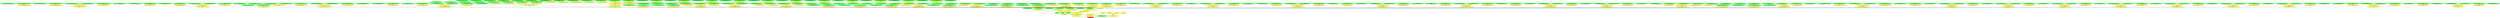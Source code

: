 digraph {
rankdir="BT"
ss_tail_light_32px_unflipped [fillcolor=green style="filled" label="<spriteset>\nss_tail_light_32px_unflipped"]
ss_tail_light_32px_flipped [fillcolor=green style="filled" label="<spriteset>\nss_tail_light_32px_flipped"]
ss_tail_light_empty_unflipped [fillcolor=green style="filled" label="<spriteset>\nss_tail_light_empty_unflipped"]
switch_graphics_layer_tail_light_32px [fillcolor=yellow style="filled" label="<switch>\nswitch_graphics_layer_tail_light_32px"]
ss_spritelayer_cargos_intermodal_cars_empty [fillcolor=green style="filled" label="<spriteset>\nss_spritelayer_cargos_intermodal_cars_empty"]
ss_spritelayer_cargos_intermodal_cars_default_32px_box_DFLT_0_unflipped [fillcolor=green style="filled" label="<spriteset>\nss_spritelayer_cargos_intermodal_cars_default_32px_box_DFLT_0_unflipped"]
ss_spritelayer_cargos_intermodal_cars_default_32px_box_DFLT_0_flipped [fillcolor=green style="filled" label="<spriteset>\nss_spritelayer_cargos_intermodal_cars_default_32px_box_DFLT_0_flipped"]
switch_spritelayer_cargos_intermodal_cars_default_32px_box_DFLT_0 [fillcolor=yellow style="filled" label="<switch>\nswitch_spritelayer_cargos_intermodal_cars_default_32px_box_DFLT_0"]
ss_spritelayer_cargos_intermodal_cars_default_32px_box_DFLT_1_unflipped [fillcolor=green style="filled" label="<spriteset>\nss_spritelayer_cargos_intermodal_cars_default_32px_box_DFLT_1_unflipped"]
ss_spritelayer_cargos_intermodal_cars_default_32px_box_DFLT_1_flipped [fillcolor=green style="filled" label="<spriteset>\nss_spritelayer_cargos_intermodal_cars_default_32px_box_DFLT_1_flipped"]
switch_spritelayer_cargos_intermodal_cars_default_32px_box_DFLT_1 [fillcolor=yellow style="filled" label="<switch>\nswitch_spritelayer_cargos_intermodal_cars_default_32px_box_DFLT_1"]
ss_spritelayer_cargos_intermodal_cars_default_32px_box_DFLT_2_unflipped [fillcolor=green style="filled" label="<spriteset>\nss_spritelayer_cargos_intermodal_cars_default_32px_box_DFLT_2_unflipped"]
ss_spritelayer_cargos_intermodal_cars_default_32px_box_DFLT_2_flipped [fillcolor=green style="filled" label="<spriteset>\nss_spritelayer_cargos_intermodal_cars_default_32px_box_DFLT_2_flipped"]
switch_spritelayer_cargos_intermodal_cars_default_32px_box_DFLT_2 [fillcolor=yellow style="filled" label="<switch>\nswitch_spritelayer_cargos_intermodal_cars_default_32px_box_DFLT_2"]
ss_spritelayer_cargos_intermodal_cars_default_32px_box_DFLT_3_unflipped [fillcolor=green style="filled" label="<spriteset>\nss_spritelayer_cargos_intermodal_cars_default_32px_box_DFLT_3_unflipped"]
ss_spritelayer_cargos_intermodal_cars_default_32px_box_DFLT_3_flipped [fillcolor=green style="filled" label="<spriteset>\nss_spritelayer_cargos_intermodal_cars_default_32px_box_DFLT_3_flipped"]
switch_spritelayer_cargos_intermodal_cars_default_32px_box_DFLT_3 [fillcolor=yellow style="filled" label="<switch>\nswitch_spritelayer_cargos_intermodal_cars_default_32px_box_DFLT_3"]
ss_spritelayer_cargos_intermodal_cars_default_32px_box_DFLT_4_unflipped [fillcolor=green style="filled" label="<spriteset>\nss_spritelayer_cargos_intermodal_cars_default_32px_box_DFLT_4_unflipped"]
ss_spritelayer_cargos_intermodal_cars_default_32px_box_DFLT_4_flipped [fillcolor=green style="filled" label="<spriteset>\nss_spritelayer_cargos_intermodal_cars_default_32px_box_DFLT_4_flipped"]
switch_spritelayer_cargos_intermodal_cars_default_32px_box_DFLT_4 [fillcolor=yellow style="filled" label="<switch>\nswitch_spritelayer_cargos_intermodal_cars_default_32px_box_DFLT_4"]
ss_spritelayer_cargos_intermodal_cars_default_32px_box_DFLT_5_unflipped [fillcolor=green style="filled" label="<spriteset>\nss_spritelayer_cargos_intermodal_cars_default_32px_box_DFLT_5_unflipped"]
ss_spritelayer_cargos_intermodal_cars_default_32px_box_DFLT_5_flipped [fillcolor=green style="filled" label="<spriteset>\nss_spritelayer_cargos_intermodal_cars_default_32px_box_DFLT_5_flipped"]
switch_spritelayer_cargos_intermodal_cars_default_32px_box_DFLT_5 [fillcolor=yellow style="filled" label="<switch>\nswitch_spritelayer_cargos_intermodal_cars_default_32px_box_DFLT_5"]
ss_spritelayer_cargos_intermodal_cars_default_32px_box_DFLT_6_unflipped [fillcolor=green style="filled" label="<spriteset>\nss_spritelayer_cargos_intermodal_cars_default_32px_box_DFLT_6_unflipped"]
ss_spritelayer_cargos_intermodal_cars_default_32px_box_DFLT_6_flipped [fillcolor=green style="filled" label="<spriteset>\nss_spritelayer_cargos_intermodal_cars_default_32px_box_DFLT_6_flipped"]
switch_spritelayer_cargos_intermodal_cars_default_32px_box_DFLT_6 [fillcolor=yellow style="filled" label="<switch>\nswitch_spritelayer_cargos_intermodal_cars_default_32px_box_DFLT_6"]
ss_spritelayer_cargos_intermodal_cars_default_32px_box_DFLT_7_unflipped [fillcolor=green style="filled" label="<spriteset>\nss_spritelayer_cargos_intermodal_cars_default_32px_box_DFLT_7_unflipped"]
ss_spritelayer_cargos_intermodal_cars_default_32px_box_DFLT_7_flipped [fillcolor=green style="filled" label="<spriteset>\nss_spritelayer_cargos_intermodal_cars_default_32px_box_DFLT_7_flipped"]
switch_spritelayer_cargos_intermodal_cars_default_32px_box_DFLT_7 [fillcolor=yellow style="filled" label="<switch>\nswitch_spritelayer_cargos_intermodal_cars_default_32px_box_DFLT_7"]
ss_spritelayer_cargos_intermodal_cars_default_32px_box_DFLT_8_unflipped [fillcolor=green style="filled" label="<spriteset>\nss_spritelayer_cargos_intermodal_cars_default_32px_box_DFLT_8_unflipped"]
ss_spritelayer_cargos_intermodal_cars_default_32px_box_DFLT_8_flipped [fillcolor=green style="filled" label="<spriteset>\nss_spritelayer_cargos_intermodal_cars_default_32px_box_DFLT_8_flipped"]
switch_spritelayer_cargos_intermodal_cars_default_32px_box_DFLT_8 [fillcolor=yellow style="filled" label="<switch>\nswitch_spritelayer_cargos_intermodal_cars_default_32px_box_DFLT_8"]
ss_spritelayer_cargos_intermodal_cars_default_32px_box_DFLT_9_unflipped [fillcolor=green style="filled" label="<spriteset>\nss_spritelayer_cargos_intermodal_cars_default_32px_box_DFLT_9_unflipped"]
ss_spritelayer_cargos_intermodal_cars_default_32px_box_DFLT_9_flipped [fillcolor=green style="filled" label="<spriteset>\nss_spritelayer_cargos_intermodal_cars_default_32px_box_DFLT_9_flipped"]
switch_spritelayer_cargos_intermodal_cars_default_32px_box_DFLT_9 [fillcolor=yellow style="filled" label="<switch>\nswitch_spritelayer_cargos_intermodal_cars_default_32px_box_DFLT_9"]
ss_spritelayer_cargos_intermodal_cars_default_32px_box_DFLT_10_unflipped [fillcolor=green style="filled" label="<spriteset>\nss_spritelayer_cargos_intermodal_cars_default_32px_box_DFLT_10_unflipped"]
ss_spritelayer_cargos_intermodal_cars_default_32px_box_DFLT_10_flipped [fillcolor=green style="filled" label="<spriteset>\nss_spritelayer_cargos_intermodal_cars_default_32px_box_DFLT_10_flipped"]
switch_spritelayer_cargos_intermodal_cars_default_32px_box_DFLT_10 [fillcolor=yellow style="filled" label="<switch>\nswitch_spritelayer_cargos_intermodal_cars_default_32px_box_DFLT_10"]
ss_spritelayer_cargos_intermodal_cars_default_32px_box_DFLT_11_unflipped [fillcolor=green style="filled" label="<spriteset>\nss_spritelayer_cargos_intermodal_cars_default_32px_box_DFLT_11_unflipped"]
ss_spritelayer_cargos_intermodal_cars_default_32px_box_DFLT_11_flipped [fillcolor=green style="filled" label="<spriteset>\nss_spritelayer_cargos_intermodal_cars_default_32px_box_DFLT_11_flipped"]
switch_spritelayer_cargos_intermodal_cars_default_32px_box_DFLT_11 [fillcolor=yellow style="filled" label="<switch>\nswitch_spritelayer_cargos_intermodal_cars_default_32px_box_DFLT_11"]
ss_spritelayer_cargos_intermodal_cars_default_32px_box_DFLT_12_unflipped [fillcolor=green style="filled" label="<spriteset>\nss_spritelayer_cargos_intermodal_cars_default_32px_box_DFLT_12_unflipped"]
ss_spritelayer_cargos_intermodal_cars_default_32px_box_DFLT_12_flipped [fillcolor=green style="filled" label="<spriteset>\nss_spritelayer_cargos_intermodal_cars_default_32px_box_DFLT_12_flipped"]
switch_spritelayer_cargos_intermodal_cars_default_32px_box_DFLT_12 [fillcolor=yellow style="filled" label="<switch>\nswitch_spritelayer_cargos_intermodal_cars_default_32px_box_DFLT_12"]
ss_spritelayer_cargos_intermodal_cars_default_32px_box_DFLT_13_unflipped [fillcolor=green style="filled" label="<spriteset>\nss_spritelayer_cargos_intermodal_cars_default_32px_box_DFLT_13_unflipped"]
ss_spritelayer_cargos_intermodal_cars_default_32px_box_DFLT_13_flipped [fillcolor=green style="filled" label="<spriteset>\nss_spritelayer_cargos_intermodal_cars_default_32px_box_DFLT_13_flipped"]
switch_spritelayer_cargos_intermodal_cars_default_32px_box_DFLT_13 [fillcolor=yellow style="filled" label="<switch>\nswitch_spritelayer_cargos_intermodal_cars_default_32px_box_DFLT_13"]
switch_spritelayer_cargos_intermodal_cars_random_default_32px_box_DFLT [fillcolor=yellow style="filled" label="<random_switch>\nswitch_spritelayer_cargos_intermodal_cars_random_default_32px_box_DFLT"]
ss_spritelayer_cargos_intermodal_cars_default_32px_chemicals_tank_DFLT_0_unflipped [fillcolor=green style="filled" label="<spriteset>\nss_spritelayer_cargos_intermodal_cars_default_32px_chemicals_tank_DFLT_0_unflipped"]
ss_spritelayer_cargos_intermodal_cars_default_32px_chemicals_tank_DFLT_0_flipped [fillcolor=green style="filled" label="<spriteset>\nss_spritelayer_cargos_intermodal_cars_default_32px_chemicals_tank_DFLT_0_flipped"]
switch_spritelayer_cargos_intermodal_cars_default_32px_chemicals_tank_DFLT_0 [fillcolor=yellow style="filled" label="<switch>\nswitch_spritelayer_cargos_intermodal_cars_default_32px_chemicals_tank_DFLT_0"]
ss_spritelayer_cargos_intermodal_cars_default_32px_chemicals_tank_DFLT_1_unflipped [fillcolor=green style="filled" label="<spriteset>\nss_spritelayer_cargos_intermodal_cars_default_32px_chemicals_tank_DFLT_1_unflipped"]
ss_spritelayer_cargos_intermodal_cars_default_32px_chemicals_tank_DFLT_1_flipped [fillcolor=green style="filled" label="<spriteset>\nss_spritelayer_cargos_intermodal_cars_default_32px_chemicals_tank_DFLT_1_flipped"]
switch_spritelayer_cargos_intermodal_cars_default_32px_chemicals_tank_DFLT_1 [fillcolor=yellow style="filled" label="<switch>\nswitch_spritelayer_cargos_intermodal_cars_default_32px_chemicals_tank_DFLT_1"]
ss_spritelayer_cargos_intermodal_cars_default_32px_chemicals_tank_DFLT_2_unflipped [fillcolor=green style="filled" label="<spriteset>\nss_spritelayer_cargos_intermodal_cars_default_32px_chemicals_tank_DFLT_2_unflipped"]
ss_spritelayer_cargos_intermodal_cars_default_32px_chemicals_tank_DFLT_2_flipped [fillcolor=green style="filled" label="<spriteset>\nss_spritelayer_cargos_intermodal_cars_default_32px_chemicals_tank_DFLT_2_flipped"]
switch_spritelayer_cargos_intermodal_cars_default_32px_chemicals_tank_DFLT_2 [fillcolor=yellow style="filled" label="<switch>\nswitch_spritelayer_cargos_intermodal_cars_default_32px_chemicals_tank_DFLT_2"]
ss_spritelayer_cargos_intermodal_cars_default_32px_chemicals_tank_DFLT_3_unflipped [fillcolor=green style="filled" label="<spriteset>\nss_spritelayer_cargos_intermodal_cars_default_32px_chemicals_tank_DFLT_3_unflipped"]
ss_spritelayer_cargos_intermodal_cars_default_32px_chemicals_tank_DFLT_3_flipped [fillcolor=green style="filled" label="<spriteset>\nss_spritelayer_cargos_intermodal_cars_default_32px_chemicals_tank_DFLT_3_flipped"]
switch_spritelayer_cargos_intermodal_cars_default_32px_chemicals_tank_DFLT_3 [fillcolor=yellow style="filled" label="<switch>\nswitch_spritelayer_cargos_intermodal_cars_default_32px_chemicals_tank_DFLT_3"]
switch_spritelayer_cargos_intermodal_cars_random_default_32px_chemicals_tank_DFLT [fillcolor=yellow style="filled" label="<random_switch>\nswitch_spritelayer_cargos_intermodal_cars_random_default_32px_chemicals_tank_DFLT"]
ss_spritelayer_cargos_intermodal_cars_default_32px_cryo_tank_DFLT_0_unflipped [fillcolor=green style="filled" label="<spriteset>\nss_spritelayer_cargos_intermodal_cars_default_32px_cryo_tank_DFLT_0_unflipped"]
ss_spritelayer_cargos_intermodal_cars_default_32px_cryo_tank_DFLT_0_flipped [fillcolor=green style="filled" label="<spriteset>\nss_spritelayer_cargos_intermodal_cars_default_32px_cryo_tank_DFLT_0_flipped"]
switch_spritelayer_cargos_intermodal_cars_default_32px_cryo_tank_DFLT_0 [fillcolor=yellow style="filled" label="<switch>\nswitch_spritelayer_cargos_intermodal_cars_default_32px_cryo_tank_DFLT_0"]
ss_spritelayer_cargos_intermodal_cars_default_32px_cryo_tank_DFLT_1_unflipped [fillcolor=green style="filled" label="<spriteset>\nss_spritelayer_cargos_intermodal_cars_default_32px_cryo_tank_DFLT_1_unflipped"]
ss_spritelayer_cargos_intermodal_cars_default_32px_cryo_tank_DFLT_1_flipped [fillcolor=green style="filled" label="<spriteset>\nss_spritelayer_cargos_intermodal_cars_default_32px_cryo_tank_DFLT_1_flipped"]
switch_spritelayer_cargos_intermodal_cars_default_32px_cryo_tank_DFLT_1 [fillcolor=yellow style="filled" label="<switch>\nswitch_spritelayer_cargos_intermodal_cars_default_32px_cryo_tank_DFLT_1"]
ss_spritelayer_cargos_intermodal_cars_default_32px_cryo_tank_DFLT_2_unflipped [fillcolor=green style="filled" label="<spriteset>\nss_spritelayer_cargos_intermodal_cars_default_32px_cryo_tank_DFLT_2_unflipped"]
ss_spritelayer_cargos_intermodal_cars_default_32px_cryo_tank_DFLT_2_flipped [fillcolor=green style="filled" label="<spriteset>\nss_spritelayer_cargos_intermodal_cars_default_32px_cryo_tank_DFLT_2_flipped"]
switch_spritelayer_cargos_intermodal_cars_default_32px_cryo_tank_DFLT_2 [fillcolor=yellow style="filled" label="<switch>\nswitch_spritelayer_cargos_intermodal_cars_default_32px_cryo_tank_DFLT_2"]
ss_spritelayer_cargos_intermodal_cars_default_32px_cryo_tank_DFLT_3_unflipped [fillcolor=green style="filled" label="<spriteset>\nss_spritelayer_cargos_intermodal_cars_default_32px_cryo_tank_DFLT_3_unflipped"]
ss_spritelayer_cargos_intermodal_cars_default_32px_cryo_tank_DFLT_3_flipped [fillcolor=green style="filled" label="<spriteset>\nss_spritelayer_cargos_intermodal_cars_default_32px_cryo_tank_DFLT_3_flipped"]
switch_spritelayer_cargos_intermodal_cars_default_32px_cryo_tank_DFLT_3 [fillcolor=yellow style="filled" label="<switch>\nswitch_spritelayer_cargos_intermodal_cars_default_32px_cryo_tank_DFLT_3"]
switch_spritelayer_cargos_intermodal_cars_random_default_32px_cryo_tank_DFLT [fillcolor=yellow style="filled" label="<random_switch>\nswitch_spritelayer_cargos_intermodal_cars_random_default_32px_cryo_tank_DFLT"]
ss_spritelayer_cargos_intermodal_cars_default_32px_curtain_side_DFLT_0_unflipped [fillcolor=green style="filled" label="<spriteset>\nss_spritelayer_cargos_intermodal_cars_default_32px_curtain_side_DFLT_0_unflipped"]
ss_spritelayer_cargos_intermodal_cars_default_32px_curtain_side_DFLT_0_flipped [fillcolor=green style="filled" label="<spriteset>\nss_spritelayer_cargos_intermodal_cars_default_32px_curtain_side_DFLT_0_flipped"]
switch_spritelayer_cargos_intermodal_cars_default_32px_curtain_side_DFLT_0 [fillcolor=yellow style="filled" label="<switch>\nswitch_spritelayer_cargos_intermodal_cars_default_32px_curtain_side_DFLT_0"]
ss_spritelayer_cargos_intermodal_cars_default_32px_edibles_tank_DFLT_0_unflipped [fillcolor=green style="filled" label="<spriteset>\nss_spritelayer_cargos_intermodal_cars_default_32px_edibles_tank_DFLT_0_unflipped"]
ss_spritelayer_cargos_intermodal_cars_default_32px_edibles_tank_DFLT_0_flipped [fillcolor=green style="filled" label="<spriteset>\nss_spritelayer_cargos_intermodal_cars_default_32px_edibles_tank_DFLT_0_flipped"]
switch_spritelayer_cargos_intermodal_cars_default_32px_edibles_tank_DFLT_0 [fillcolor=yellow style="filled" label="<switch>\nswitch_spritelayer_cargos_intermodal_cars_default_32px_edibles_tank_DFLT_0"]
ss_spritelayer_cargos_intermodal_cars_default_32px_edibles_tank_DFLT_1_unflipped [fillcolor=green style="filled" label="<spriteset>\nss_spritelayer_cargos_intermodal_cars_default_32px_edibles_tank_DFLT_1_unflipped"]
ss_spritelayer_cargos_intermodal_cars_default_32px_edibles_tank_DFLT_1_flipped [fillcolor=green style="filled" label="<spriteset>\nss_spritelayer_cargos_intermodal_cars_default_32px_edibles_tank_DFLT_1_flipped"]
switch_spritelayer_cargos_intermodal_cars_default_32px_edibles_tank_DFLT_1 [fillcolor=yellow style="filled" label="<switch>\nswitch_spritelayer_cargos_intermodal_cars_default_32px_edibles_tank_DFLT_1"]
ss_spritelayer_cargos_intermodal_cars_default_32px_edibles_tank_DFLT_2_unflipped [fillcolor=green style="filled" label="<spriteset>\nss_spritelayer_cargos_intermodal_cars_default_32px_edibles_tank_DFLT_2_unflipped"]
ss_spritelayer_cargos_intermodal_cars_default_32px_edibles_tank_DFLT_2_flipped [fillcolor=green style="filled" label="<spriteset>\nss_spritelayer_cargos_intermodal_cars_default_32px_edibles_tank_DFLT_2_flipped"]
switch_spritelayer_cargos_intermodal_cars_default_32px_edibles_tank_DFLT_2 [fillcolor=yellow style="filled" label="<switch>\nswitch_spritelayer_cargos_intermodal_cars_default_32px_edibles_tank_DFLT_2"]
ss_spritelayer_cargos_intermodal_cars_default_32px_edibles_tank_DFLT_3_unflipped [fillcolor=green style="filled" label="<spriteset>\nss_spritelayer_cargos_intermodal_cars_default_32px_edibles_tank_DFLT_3_unflipped"]
ss_spritelayer_cargos_intermodal_cars_default_32px_edibles_tank_DFLT_3_flipped [fillcolor=green style="filled" label="<spriteset>\nss_spritelayer_cargos_intermodal_cars_default_32px_edibles_tank_DFLT_3_flipped"]
switch_spritelayer_cargos_intermodal_cars_default_32px_edibles_tank_DFLT_3 [fillcolor=yellow style="filled" label="<switch>\nswitch_spritelayer_cargos_intermodal_cars_default_32px_edibles_tank_DFLT_3"]
switch_spritelayer_cargos_intermodal_cars_random_default_32px_edibles_tank_DFLT [fillcolor=yellow style="filled" label="<random_switch>\nswitch_spritelayer_cargos_intermodal_cars_random_default_32px_edibles_tank_DFLT"]
ss_spritelayer_cargos_intermodal_cars_default_32px_livestock_DFLT_0_unflipped [fillcolor=green style="filled" label="<spriteset>\nss_spritelayer_cargos_intermodal_cars_default_32px_livestock_DFLT_0_unflipped"]
ss_spritelayer_cargos_intermodal_cars_default_32px_livestock_DFLT_0_flipped [fillcolor=green style="filled" label="<spriteset>\nss_spritelayer_cargos_intermodal_cars_default_32px_livestock_DFLT_0_flipped"]
switch_spritelayer_cargos_intermodal_cars_default_32px_livestock_DFLT_0 [fillcolor=yellow style="filled" label="<switch>\nswitch_spritelayer_cargos_intermodal_cars_default_32px_livestock_DFLT_0"]
ss_spritelayer_cargos_intermodal_cars_default_32px_livestock_DFLT_1_unflipped [fillcolor=green style="filled" label="<spriteset>\nss_spritelayer_cargos_intermodal_cars_default_32px_livestock_DFLT_1_unflipped"]
ss_spritelayer_cargos_intermodal_cars_default_32px_livestock_DFLT_1_flipped [fillcolor=green style="filled" label="<spriteset>\nss_spritelayer_cargos_intermodal_cars_default_32px_livestock_DFLT_1_flipped"]
switch_spritelayer_cargos_intermodal_cars_default_32px_livestock_DFLT_1 [fillcolor=yellow style="filled" label="<switch>\nswitch_spritelayer_cargos_intermodal_cars_default_32px_livestock_DFLT_1"]
ss_spritelayer_cargos_intermodal_cars_default_32px_livestock_DFLT_2_unflipped [fillcolor=green style="filled" label="<spriteset>\nss_spritelayer_cargos_intermodal_cars_default_32px_livestock_DFLT_2_unflipped"]
ss_spritelayer_cargos_intermodal_cars_default_32px_livestock_DFLT_2_flipped [fillcolor=green style="filled" label="<spriteset>\nss_spritelayer_cargos_intermodal_cars_default_32px_livestock_DFLT_2_flipped"]
switch_spritelayer_cargos_intermodal_cars_default_32px_livestock_DFLT_2 [fillcolor=yellow style="filled" label="<switch>\nswitch_spritelayer_cargos_intermodal_cars_default_32px_livestock_DFLT_2"]
ss_spritelayer_cargos_intermodal_cars_default_32px_livestock_DFLT_3_unflipped [fillcolor=green style="filled" label="<spriteset>\nss_spritelayer_cargos_intermodal_cars_default_32px_livestock_DFLT_3_unflipped"]
ss_spritelayer_cargos_intermodal_cars_default_32px_livestock_DFLT_3_flipped [fillcolor=green style="filled" label="<spriteset>\nss_spritelayer_cargos_intermodal_cars_default_32px_livestock_DFLT_3_flipped"]
switch_spritelayer_cargos_intermodal_cars_default_32px_livestock_DFLT_3 [fillcolor=yellow style="filled" label="<switch>\nswitch_spritelayer_cargos_intermodal_cars_default_32px_livestock_DFLT_3"]
switch_spritelayer_cargos_intermodal_cars_random_default_32px_livestock_DFLT [fillcolor=yellow style="filled" label="<random_switch>\nswitch_spritelayer_cargos_intermodal_cars_random_default_32px_livestock_DFLT"]
ss_spritelayer_cargos_intermodal_cars_default_32px_reefer_DFLT_0_unflipped [fillcolor=green style="filled" label="<spriteset>\nss_spritelayer_cargos_intermodal_cars_default_32px_reefer_DFLT_0_unflipped"]
ss_spritelayer_cargos_intermodal_cars_default_32px_reefer_DFLT_0_flipped [fillcolor=green style="filled" label="<spriteset>\nss_spritelayer_cargos_intermodal_cars_default_32px_reefer_DFLT_0_flipped"]
switch_spritelayer_cargos_intermodal_cars_default_32px_reefer_DFLT_0 [fillcolor=yellow style="filled" label="<switch>\nswitch_spritelayer_cargos_intermodal_cars_default_32px_reefer_DFLT_0"]
ss_spritelayer_cargos_intermodal_cars_default_32px_reefer_DFLT_1_unflipped [fillcolor=green style="filled" label="<spriteset>\nss_spritelayer_cargos_intermodal_cars_default_32px_reefer_DFLT_1_unflipped"]
ss_spritelayer_cargos_intermodal_cars_default_32px_reefer_DFLT_1_flipped [fillcolor=green style="filled" label="<spriteset>\nss_spritelayer_cargos_intermodal_cars_default_32px_reefer_DFLT_1_flipped"]
switch_spritelayer_cargos_intermodal_cars_default_32px_reefer_DFLT_1 [fillcolor=yellow style="filled" label="<switch>\nswitch_spritelayer_cargos_intermodal_cars_default_32px_reefer_DFLT_1"]
ss_spritelayer_cargos_intermodal_cars_default_32px_reefer_DFLT_2_unflipped [fillcolor=green style="filled" label="<spriteset>\nss_spritelayer_cargos_intermodal_cars_default_32px_reefer_DFLT_2_unflipped"]
ss_spritelayer_cargos_intermodal_cars_default_32px_reefer_DFLT_2_flipped [fillcolor=green style="filled" label="<spriteset>\nss_spritelayer_cargos_intermodal_cars_default_32px_reefer_DFLT_2_flipped"]
switch_spritelayer_cargos_intermodal_cars_default_32px_reefer_DFLT_2 [fillcolor=yellow style="filled" label="<switch>\nswitch_spritelayer_cargos_intermodal_cars_default_32px_reefer_DFLT_2"]
ss_spritelayer_cargos_intermodal_cars_default_32px_reefer_DFLT_3_unflipped [fillcolor=green style="filled" label="<spriteset>\nss_spritelayer_cargos_intermodal_cars_default_32px_reefer_DFLT_3_unflipped"]
ss_spritelayer_cargos_intermodal_cars_default_32px_reefer_DFLT_3_flipped [fillcolor=green style="filled" label="<spriteset>\nss_spritelayer_cargos_intermodal_cars_default_32px_reefer_DFLT_3_flipped"]
switch_spritelayer_cargos_intermodal_cars_default_32px_reefer_DFLT_3 [fillcolor=yellow style="filled" label="<switch>\nswitch_spritelayer_cargos_intermodal_cars_default_32px_reefer_DFLT_3"]
switch_spritelayer_cargos_intermodal_cars_random_default_32px_reefer_DFLT [fillcolor=yellow style="filled" label="<random_switch>\nswitch_spritelayer_cargos_intermodal_cars_random_default_32px_reefer_DFLT"]
ss_spritelayer_cargos_intermodal_cars_default_32px_tank_DFLT_0_unflipped [fillcolor=green style="filled" label="<spriteset>\nss_spritelayer_cargos_intermodal_cars_default_32px_tank_DFLT_0_unflipped"]
ss_spritelayer_cargos_intermodal_cars_default_32px_tank_DFLT_0_flipped [fillcolor=green style="filled" label="<spriteset>\nss_spritelayer_cargos_intermodal_cars_default_32px_tank_DFLT_0_flipped"]
switch_spritelayer_cargos_intermodal_cars_default_32px_tank_DFLT_0 [fillcolor=yellow style="filled" label="<switch>\nswitch_spritelayer_cargos_intermodal_cars_default_32px_tank_DFLT_0"]
ss_spritelayer_cargos_intermodal_cars_default_32px_tank_DFLT_1_unflipped [fillcolor=green style="filled" label="<spriteset>\nss_spritelayer_cargos_intermodal_cars_default_32px_tank_DFLT_1_unflipped"]
ss_spritelayer_cargos_intermodal_cars_default_32px_tank_DFLT_1_flipped [fillcolor=green style="filled" label="<spriteset>\nss_spritelayer_cargos_intermodal_cars_default_32px_tank_DFLT_1_flipped"]
switch_spritelayer_cargos_intermodal_cars_default_32px_tank_DFLT_1 [fillcolor=yellow style="filled" label="<switch>\nswitch_spritelayer_cargos_intermodal_cars_default_32px_tank_DFLT_1"]
ss_spritelayer_cargos_intermodal_cars_default_32px_tank_DFLT_2_unflipped [fillcolor=green style="filled" label="<spriteset>\nss_spritelayer_cargos_intermodal_cars_default_32px_tank_DFLT_2_unflipped"]
ss_spritelayer_cargos_intermodal_cars_default_32px_tank_DFLT_2_flipped [fillcolor=green style="filled" label="<spriteset>\nss_spritelayer_cargos_intermodal_cars_default_32px_tank_DFLT_2_flipped"]
switch_spritelayer_cargos_intermodal_cars_default_32px_tank_DFLT_2 [fillcolor=yellow style="filled" label="<switch>\nswitch_spritelayer_cargos_intermodal_cars_default_32px_tank_DFLT_2"]
ss_spritelayer_cargos_intermodal_cars_default_32px_tank_DFLT_3_unflipped [fillcolor=green style="filled" label="<spriteset>\nss_spritelayer_cargos_intermodal_cars_default_32px_tank_DFLT_3_unflipped"]
ss_spritelayer_cargos_intermodal_cars_default_32px_tank_DFLT_3_flipped [fillcolor=green style="filled" label="<spriteset>\nss_spritelayer_cargos_intermodal_cars_default_32px_tank_DFLT_3_flipped"]
switch_spritelayer_cargos_intermodal_cars_default_32px_tank_DFLT_3 [fillcolor=yellow style="filled" label="<switch>\nswitch_spritelayer_cargos_intermodal_cars_default_32px_tank_DFLT_3"]
switch_spritelayer_cargos_intermodal_cars_random_default_32px_tank_DFLT [fillcolor=yellow style="filled" label="<random_switch>\nswitch_spritelayer_cargos_intermodal_cars_random_default_32px_tank_DFLT"]
ss_spritelayer_cargos_intermodal_cars_default_32px_wood_DFLT_0_unflipped [fillcolor=green style="filled" label="<spriteset>\nss_spritelayer_cargos_intermodal_cars_default_32px_wood_DFLT_0_unflipped"]
ss_spritelayer_cargos_intermodal_cars_default_32px_wood_DFLT_0_flipped [fillcolor=green style="filled" label="<spriteset>\nss_spritelayer_cargos_intermodal_cars_default_32px_wood_DFLT_0_flipped"]
switch_spritelayer_cargos_intermodal_cars_default_32px_wood_DFLT_0 [fillcolor=yellow style="filled" label="<switch>\nswitch_spritelayer_cargos_intermodal_cars_default_32px_wood_DFLT_0"]
ss_spritelayer_cargos_intermodal_cars_default_32px_curtain_side_TYRE_0_unflipped [fillcolor=green style="filled" label="<spriteset>\nss_spritelayer_cargos_intermodal_cars_default_32px_curtain_side_TYRE_0_unflipped"]
ss_spritelayer_cargos_intermodal_cars_default_32px_curtain_side_TYRE_0_flipped [fillcolor=green style="filled" label="<spriteset>\nss_spritelayer_cargos_intermodal_cars_default_32px_curtain_side_TYRE_0_flipped"]
switch_spritelayer_cargos_intermodal_cars_default_32px_curtain_side_TYRE_0 [fillcolor=yellow style="filled" label="<switch>\nswitch_spritelayer_cargos_intermodal_cars_default_32px_curtain_side_TYRE_0"]
ss_spritelayer_cargos_intermodal_cars_default_32px_bulk_LIME_0_unflipped [fillcolor=green style="filled" label="<spriteset>\nss_spritelayer_cargos_intermodal_cars_default_32px_bulk_LIME_0_unflipped"]
ss_spritelayer_cargos_intermodal_cars_default_32px_bulk_LIME_0_flipped [fillcolor=green style="filled" label="<spriteset>\nss_spritelayer_cargos_intermodal_cars_default_32px_bulk_LIME_0_flipped"]
switch_spritelayer_cargos_intermodal_cars_default_32px_bulk_LIME_0 [fillcolor=yellow style="filled" label="<switch>\nswitch_spritelayer_cargos_intermodal_cars_default_32px_bulk_LIME_0"]
ss_spritelayer_cargos_intermodal_cars_default_32px_bulk_LIME_1_unflipped [fillcolor=green style="filled" label="<spriteset>\nss_spritelayer_cargos_intermodal_cars_default_32px_bulk_LIME_1_unflipped"]
ss_spritelayer_cargos_intermodal_cars_default_32px_bulk_LIME_1_flipped [fillcolor=green style="filled" label="<spriteset>\nss_spritelayer_cargos_intermodal_cars_default_32px_bulk_LIME_1_flipped"]
switch_spritelayer_cargos_intermodal_cars_default_32px_bulk_LIME_1 [fillcolor=yellow style="filled" label="<switch>\nswitch_spritelayer_cargos_intermodal_cars_default_32px_bulk_LIME_1"]
switch_spritelayer_cargos_intermodal_cars_random_default_32px_bulk_LIME [fillcolor=yellow style="filled" label="<random_switch>\nswitch_spritelayer_cargos_intermodal_cars_random_default_32px_bulk_LIME"]
ss_spritelayer_cargos_intermodal_cars_default_32px_bulk_SAND_0_unflipped [fillcolor=green style="filled" label="<spriteset>\nss_spritelayer_cargos_intermodal_cars_default_32px_bulk_SAND_0_unflipped"]
ss_spritelayer_cargos_intermodal_cars_default_32px_bulk_SAND_0_flipped [fillcolor=green style="filled" label="<spriteset>\nss_spritelayer_cargos_intermodal_cars_default_32px_bulk_SAND_0_flipped"]
switch_spritelayer_cargos_intermodal_cars_default_32px_bulk_SAND_0 [fillcolor=yellow style="filled" label="<switch>\nswitch_spritelayer_cargos_intermodal_cars_default_32px_bulk_SAND_0"]
ss_spritelayer_cargos_intermodal_cars_default_32px_bulk_SAND_1_unflipped [fillcolor=green style="filled" label="<spriteset>\nss_spritelayer_cargos_intermodal_cars_default_32px_bulk_SAND_1_unflipped"]
ss_spritelayer_cargos_intermodal_cars_default_32px_bulk_SAND_1_flipped [fillcolor=green style="filled" label="<spriteset>\nss_spritelayer_cargos_intermodal_cars_default_32px_bulk_SAND_1_flipped"]
switch_spritelayer_cargos_intermodal_cars_default_32px_bulk_SAND_1 [fillcolor=yellow style="filled" label="<switch>\nswitch_spritelayer_cargos_intermodal_cars_default_32px_bulk_SAND_1"]
switch_spritelayer_cargos_intermodal_cars_random_default_32px_bulk_SAND [fillcolor=yellow style="filled" label="<random_switch>\nswitch_spritelayer_cargos_intermodal_cars_random_default_32px_bulk_SAND"]
ss_spritelayer_cargos_intermodal_cars_default_32px_tank_OIL__0_unflipped [fillcolor=green style="filled" label="<spriteset>\nss_spritelayer_cargos_intermodal_cars_default_32px_tank_OIL__0_unflipped"]
ss_spritelayer_cargos_intermodal_cars_default_32px_tank_OIL__0_flipped [fillcolor=green style="filled" label="<spriteset>\nss_spritelayer_cargos_intermodal_cars_default_32px_tank_OIL__0_flipped"]
switch_spritelayer_cargos_intermodal_cars_default_32px_tank_OIL__0 [fillcolor=yellow style="filled" label="<switch>\nswitch_spritelayer_cargos_intermodal_cars_default_32px_tank_OIL__0"]
ss_spritelayer_cargos_intermodal_cars_default_32px_tank_OIL__1_unflipped [fillcolor=green style="filled" label="<spriteset>\nss_spritelayer_cargos_intermodal_cars_default_32px_tank_OIL__1_unflipped"]
ss_spritelayer_cargos_intermodal_cars_default_32px_tank_OIL__1_flipped [fillcolor=green style="filled" label="<spriteset>\nss_spritelayer_cargos_intermodal_cars_default_32px_tank_OIL__1_flipped"]
switch_spritelayer_cargos_intermodal_cars_default_32px_tank_OIL__1 [fillcolor=yellow style="filled" label="<switch>\nswitch_spritelayer_cargos_intermodal_cars_default_32px_tank_OIL__1"]
ss_spritelayer_cargos_intermodal_cars_default_32px_tank_OIL__2_unflipped [fillcolor=green style="filled" label="<spriteset>\nss_spritelayer_cargos_intermodal_cars_default_32px_tank_OIL__2_unflipped"]
ss_spritelayer_cargos_intermodal_cars_default_32px_tank_OIL__2_flipped [fillcolor=green style="filled" label="<spriteset>\nss_spritelayer_cargos_intermodal_cars_default_32px_tank_OIL__2_flipped"]
switch_spritelayer_cargos_intermodal_cars_default_32px_tank_OIL__2 [fillcolor=yellow style="filled" label="<switch>\nswitch_spritelayer_cargos_intermodal_cars_default_32px_tank_OIL__2"]
ss_spritelayer_cargos_intermodal_cars_default_32px_tank_OIL__3_unflipped [fillcolor=green style="filled" label="<spriteset>\nss_spritelayer_cargos_intermodal_cars_default_32px_tank_OIL__3_unflipped"]
ss_spritelayer_cargos_intermodal_cars_default_32px_tank_OIL__3_flipped [fillcolor=green style="filled" label="<spriteset>\nss_spritelayer_cargos_intermodal_cars_default_32px_tank_OIL__3_flipped"]
switch_spritelayer_cargos_intermodal_cars_default_32px_tank_OIL__3 [fillcolor=yellow style="filled" label="<switch>\nswitch_spritelayer_cargos_intermodal_cars_default_32px_tank_OIL__3"]
switch_spritelayer_cargos_intermodal_cars_random_default_32px_tank_OIL_ [fillcolor=yellow style="filled" label="<random_switch>\nswitch_spritelayer_cargos_intermodal_cars_random_default_32px_tank_OIL_"]
ss_spritelayer_cargos_intermodal_cars_default_32px_curtain_side_VPTS_0_unflipped [fillcolor=green style="filled" label="<spriteset>\nss_spritelayer_cargos_intermodal_cars_default_32px_curtain_side_VPTS_0_unflipped"]
ss_spritelayer_cargos_intermodal_cars_default_32px_curtain_side_VPTS_0_flipped [fillcolor=green style="filled" label="<spriteset>\nss_spritelayer_cargos_intermodal_cars_default_32px_curtain_side_VPTS_0_flipped"]
switch_spritelayer_cargos_intermodal_cars_default_32px_curtain_side_VPTS_0 [fillcolor=yellow style="filled" label="<switch>\nswitch_spritelayer_cargos_intermodal_cars_default_32px_curtain_side_VPTS_0"]
ss_spritelayer_cargos_intermodal_cars_default_32px_stake_flatrack_ALUM_0_unflipped [fillcolor=green style="filled" label="<spriteset>\nss_spritelayer_cargos_intermodal_cars_default_32px_stake_flatrack_ALUM_0_unflipped"]
ss_spritelayer_cargos_intermodal_cars_default_32px_stake_flatrack_ALUM_0_flipped [fillcolor=green style="filled" label="<spriteset>\nss_spritelayer_cargos_intermodal_cars_default_32px_stake_flatrack_ALUM_0_flipped"]
switch_spritelayer_cargos_intermodal_cars_default_32px_stake_flatrack_ALUM_0 [fillcolor=yellow style="filled" label="<switch>\nswitch_spritelayer_cargos_intermodal_cars_default_32px_stake_flatrack_ALUM_0"]
ss_spritelayer_cargos_intermodal_cars_default_32px_curtain_side_VENG_0_unflipped [fillcolor=green style="filled" label="<spriteset>\nss_spritelayer_cargos_intermodal_cars_default_32px_curtain_side_VENG_0_unflipped"]
ss_spritelayer_cargos_intermodal_cars_default_32px_curtain_side_VENG_0_flipped [fillcolor=green style="filled" label="<spriteset>\nss_spritelayer_cargos_intermodal_cars_default_32px_curtain_side_VENG_0_flipped"]
switch_spritelayer_cargos_intermodal_cars_default_32px_curtain_side_VENG_0 [fillcolor=yellow style="filled" label="<switch>\nswitch_spritelayer_cargos_intermodal_cars_default_32px_curtain_side_VENG_0"]
ss_spritelayer_cargos_intermodal_cars_default_32px_bulk_POTA_0_unflipped [fillcolor=green style="filled" label="<spriteset>\nss_spritelayer_cargos_intermodal_cars_default_32px_bulk_POTA_0_unflipped"]
ss_spritelayer_cargos_intermodal_cars_default_32px_bulk_POTA_0_flipped [fillcolor=green style="filled" label="<spriteset>\nss_spritelayer_cargos_intermodal_cars_default_32px_bulk_POTA_0_flipped"]
switch_spritelayer_cargos_intermodal_cars_default_32px_bulk_POTA_0 [fillcolor=yellow style="filled" label="<switch>\nswitch_spritelayer_cargos_intermodal_cars_default_32px_bulk_POTA_0"]
ss_spritelayer_cargos_intermodal_cars_default_32px_bulk_POTA_1_unflipped [fillcolor=green style="filled" label="<spriteset>\nss_spritelayer_cargos_intermodal_cars_default_32px_bulk_POTA_1_unflipped"]
ss_spritelayer_cargos_intermodal_cars_default_32px_bulk_POTA_1_flipped [fillcolor=green style="filled" label="<spriteset>\nss_spritelayer_cargos_intermodal_cars_default_32px_bulk_POTA_1_flipped"]
switch_spritelayer_cargos_intermodal_cars_default_32px_bulk_POTA_1 [fillcolor=yellow style="filled" label="<switch>\nswitch_spritelayer_cargos_intermodal_cars_default_32px_bulk_POTA_1"]
switch_spritelayer_cargos_intermodal_cars_random_default_32px_bulk_POTA [fillcolor=yellow style="filled" label="<random_switch>\nswitch_spritelayer_cargos_intermodal_cars_random_default_32px_bulk_POTA"]
ss_spritelayer_cargos_intermodal_cars_default_32px_stake_flatrack_STST_0_unflipped [fillcolor=green style="filled" label="<spriteset>\nss_spritelayer_cargos_intermodal_cars_default_32px_stake_flatrack_STST_0_unflipped"]
ss_spritelayer_cargos_intermodal_cars_default_32px_stake_flatrack_STST_0_flipped [fillcolor=green style="filled" label="<spriteset>\nss_spritelayer_cargos_intermodal_cars_default_32px_stake_flatrack_STST_0_flipped"]
switch_spritelayer_cargos_intermodal_cars_default_32px_stake_flatrack_STST_0 [fillcolor=yellow style="filled" label="<switch>\nswitch_spritelayer_cargos_intermodal_cars_default_32px_stake_flatrack_STST_0"]
ss_spritelayer_cargos_intermodal_cars_default_32px_bulk_COAL_0_unflipped [fillcolor=green style="filled" label="<spriteset>\nss_spritelayer_cargos_intermodal_cars_default_32px_bulk_COAL_0_unflipped"]
ss_spritelayer_cargos_intermodal_cars_default_32px_bulk_COAL_0_flipped [fillcolor=green style="filled" label="<spriteset>\nss_spritelayer_cargos_intermodal_cars_default_32px_bulk_COAL_0_flipped"]
switch_spritelayer_cargos_intermodal_cars_default_32px_bulk_COAL_0 [fillcolor=yellow style="filled" label="<switch>\nswitch_spritelayer_cargos_intermodal_cars_default_32px_bulk_COAL_0"]
ss_spritelayer_cargos_intermodal_cars_default_32px_bulk_COAL_1_unflipped [fillcolor=green style="filled" label="<spriteset>\nss_spritelayer_cargos_intermodal_cars_default_32px_bulk_COAL_1_unflipped"]
ss_spritelayer_cargos_intermodal_cars_default_32px_bulk_COAL_1_flipped [fillcolor=green style="filled" label="<spriteset>\nss_spritelayer_cargos_intermodal_cars_default_32px_bulk_COAL_1_flipped"]
switch_spritelayer_cargos_intermodal_cars_default_32px_bulk_COAL_1 [fillcolor=yellow style="filled" label="<switch>\nswitch_spritelayer_cargos_intermodal_cars_default_32px_bulk_COAL_1"]
switch_spritelayer_cargos_intermodal_cars_random_default_32px_bulk_COAL [fillcolor=yellow style="filled" label="<random_switch>\nswitch_spritelayer_cargos_intermodal_cars_random_default_32px_bulk_COAL"]
ss_spritelayer_cargos_intermodal_cars_default_32px_stake_flatrack_STAL_0_unflipped [fillcolor=green style="filled" label="<spriteset>\nss_spritelayer_cargos_intermodal_cars_default_32px_stake_flatrack_STAL_0_unflipped"]
ss_spritelayer_cargos_intermodal_cars_default_32px_stake_flatrack_STAL_0_flipped [fillcolor=green style="filled" label="<spriteset>\nss_spritelayer_cargos_intermodal_cars_default_32px_stake_flatrack_STAL_0_flipped"]
switch_spritelayer_cargos_intermodal_cars_default_32px_stake_flatrack_STAL_0 [fillcolor=yellow style="filled" label="<switch>\nswitch_spritelayer_cargos_intermodal_cars_default_32px_stake_flatrack_STAL_0"]
ss_spritelayer_cargos_intermodal_cars_default_32px_stake_flatrack_STCB_0_unflipped [fillcolor=green style="filled" label="<spriteset>\nss_spritelayer_cargos_intermodal_cars_default_32px_stake_flatrack_STCB_0_unflipped"]
ss_spritelayer_cargos_intermodal_cars_default_32px_stake_flatrack_STCB_0_flipped [fillcolor=green style="filled" label="<spriteset>\nss_spritelayer_cargos_intermodal_cars_default_32px_stake_flatrack_STCB_0_flipped"]
switch_spritelayer_cargos_intermodal_cars_default_32px_stake_flatrack_STCB_0 [fillcolor=yellow style="filled" label="<switch>\nswitch_spritelayer_cargos_intermodal_cars_default_32px_stake_flatrack_STCB_0"]
ss_spritelayer_cargos_intermodal_cars_default_32px_bulk_SCMT_0_unflipped [fillcolor=green style="filled" label="<spriteset>\nss_spritelayer_cargos_intermodal_cars_default_32px_bulk_SCMT_0_unflipped"]
ss_spritelayer_cargos_intermodal_cars_default_32px_bulk_SCMT_0_flipped [fillcolor=green style="filled" label="<spriteset>\nss_spritelayer_cargos_intermodal_cars_default_32px_bulk_SCMT_0_flipped"]
switch_spritelayer_cargos_intermodal_cars_default_32px_bulk_SCMT_0 [fillcolor=yellow style="filled" label="<switch>\nswitch_spritelayer_cargos_intermodal_cars_default_32px_bulk_SCMT_0"]
ss_spritelayer_cargos_intermodal_cars_default_32px_bulk_SCMT_1_unflipped [fillcolor=green style="filled" label="<spriteset>\nss_spritelayer_cargos_intermodal_cars_default_32px_bulk_SCMT_1_unflipped"]
ss_spritelayer_cargos_intermodal_cars_default_32px_bulk_SCMT_1_flipped [fillcolor=green style="filled" label="<spriteset>\nss_spritelayer_cargos_intermodal_cars_default_32px_bulk_SCMT_1_flipped"]
switch_spritelayer_cargos_intermodal_cars_default_32px_bulk_SCMT_1 [fillcolor=yellow style="filled" label="<switch>\nswitch_spritelayer_cargos_intermodal_cars_default_32px_bulk_SCMT_1"]
switch_spritelayer_cargos_intermodal_cars_random_default_32px_bulk_SCMT [fillcolor=yellow style="filled" label="<random_switch>\nswitch_spritelayer_cargos_intermodal_cars_random_default_32px_bulk_SCMT"]
ss_spritelayer_cargos_intermodal_cars_default_32px_bulk_PHOS_0_unflipped [fillcolor=green style="filled" label="<spriteset>\nss_spritelayer_cargos_intermodal_cars_default_32px_bulk_PHOS_0_unflipped"]
ss_spritelayer_cargos_intermodal_cars_default_32px_bulk_PHOS_0_flipped [fillcolor=green style="filled" label="<spriteset>\nss_spritelayer_cargos_intermodal_cars_default_32px_bulk_PHOS_0_flipped"]
switch_spritelayer_cargos_intermodal_cars_default_32px_bulk_PHOS_0 [fillcolor=yellow style="filled" label="<switch>\nswitch_spritelayer_cargos_intermodal_cars_default_32px_bulk_PHOS_0"]
ss_spritelayer_cargos_intermodal_cars_default_32px_bulk_PHOS_1_unflipped [fillcolor=green style="filled" label="<spriteset>\nss_spritelayer_cargos_intermodal_cars_default_32px_bulk_PHOS_1_unflipped"]
ss_spritelayer_cargos_intermodal_cars_default_32px_bulk_PHOS_1_flipped [fillcolor=green style="filled" label="<spriteset>\nss_spritelayer_cargos_intermodal_cars_default_32px_bulk_PHOS_1_flipped"]
switch_spritelayer_cargos_intermodal_cars_default_32px_bulk_PHOS_1 [fillcolor=yellow style="filled" label="<switch>\nswitch_spritelayer_cargos_intermodal_cars_default_32px_bulk_PHOS_1"]
switch_spritelayer_cargos_intermodal_cars_random_default_32px_bulk_PHOS [fillcolor=yellow style="filled" label="<random_switch>\nswitch_spritelayer_cargos_intermodal_cars_random_default_32px_bulk_PHOS"]
ss_spritelayer_cargos_intermodal_cars_default_32px_bulk_AORE_0_unflipped [fillcolor=green style="filled" label="<spriteset>\nss_spritelayer_cargos_intermodal_cars_default_32px_bulk_AORE_0_unflipped"]
ss_spritelayer_cargos_intermodal_cars_default_32px_bulk_AORE_0_flipped [fillcolor=green style="filled" label="<spriteset>\nss_spritelayer_cargos_intermodal_cars_default_32px_bulk_AORE_0_flipped"]
switch_spritelayer_cargos_intermodal_cars_default_32px_bulk_AORE_0 [fillcolor=yellow style="filled" label="<switch>\nswitch_spritelayer_cargos_intermodal_cars_default_32px_bulk_AORE_0"]
ss_spritelayer_cargos_intermodal_cars_default_32px_bulk_AORE_1_unflipped [fillcolor=green style="filled" label="<spriteset>\nss_spritelayer_cargos_intermodal_cars_default_32px_bulk_AORE_1_unflipped"]
ss_spritelayer_cargos_intermodal_cars_default_32px_bulk_AORE_1_flipped [fillcolor=green style="filled" label="<spriteset>\nss_spritelayer_cargos_intermodal_cars_default_32px_bulk_AORE_1_flipped"]
switch_spritelayer_cargos_intermodal_cars_default_32px_bulk_AORE_1 [fillcolor=yellow style="filled" label="<switch>\nswitch_spritelayer_cargos_intermodal_cars_default_32px_bulk_AORE_1"]
switch_spritelayer_cargos_intermodal_cars_random_default_32px_bulk_AORE [fillcolor=yellow style="filled" label="<random_switch>\nswitch_spritelayer_cargos_intermodal_cars_random_default_32px_bulk_AORE"]
ss_spritelayer_cargos_intermodal_cars_default_32px_bulk_MNO2_0_unflipped [fillcolor=green style="filled" label="<spriteset>\nss_spritelayer_cargos_intermodal_cars_default_32px_bulk_MNO2_0_unflipped"]
ss_spritelayer_cargos_intermodal_cars_default_32px_bulk_MNO2_0_flipped [fillcolor=green style="filled" label="<spriteset>\nss_spritelayer_cargos_intermodal_cars_default_32px_bulk_MNO2_0_flipped"]
switch_spritelayer_cargos_intermodal_cars_default_32px_bulk_MNO2_0 [fillcolor=yellow style="filled" label="<switch>\nswitch_spritelayer_cargos_intermodal_cars_default_32px_bulk_MNO2_0"]
ss_spritelayer_cargos_intermodal_cars_default_32px_bulk_MNO2_1_unflipped [fillcolor=green style="filled" label="<spriteset>\nss_spritelayer_cargos_intermodal_cars_default_32px_bulk_MNO2_1_unflipped"]
ss_spritelayer_cargos_intermodal_cars_default_32px_bulk_MNO2_1_flipped [fillcolor=green style="filled" label="<spriteset>\nss_spritelayer_cargos_intermodal_cars_default_32px_bulk_MNO2_1_flipped"]
switch_spritelayer_cargos_intermodal_cars_default_32px_bulk_MNO2_1 [fillcolor=yellow style="filled" label="<switch>\nswitch_spritelayer_cargos_intermodal_cars_default_32px_bulk_MNO2_1"]
switch_spritelayer_cargos_intermodal_cars_random_default_32px_bulk_MNO2 [fillcolor=yellow style="filled" label="<random_switch>\nswitch_spritelayer_cargos_intermodal_cars_random_default_32px_bulk_MNO2"]
ss_spritelayer_cargos_intermodal_cars_default_32px_bulk_CORE_0_unflipped [fillcolor=green style="filled" label="<spriteset>\nss_spritelayer_cargos_intermodal_cars_default_32px_bulk_CORE_0_unflipped"]
ss_spritelayer_cargos_intermodal_cars_default_32px_bulk_CORE_0_flipped [fillcolor=green style="filled" label="<spriteset>\nss_spritelayer_cargos_intermodal_cars_default_32px_bulk_CORE_0_flipped"]
switch_spritelayer_cargos_intermodal_cars_default_32px_bulk_CORE_0 [fillcolor=yellow style="filled" label="<switch>\nswitch_spritelayer_cargos_intermodal_cars_default_32px_bulk_CORE_0"]
ss_spritelayer_cargos_intermodal_cars_default_32px_bulk_CORE_1_unflipped [fillcolor=green style="filled" label="<spriteset>\nss_spritelayer_cargos_intermodal_cars_default_32px_bulk_CORE_1_unflipped"]
ss_spritelayer_cargos_intermodal_cars_default_32px_bulk_CORE_1_flipped [fillcolor=green style="filled" label="<spriteset>\nss_spritelayer_cargos_intermodal_cars_default_32px_bulk_CORE_1_flipped"]
switch_spritelayer_cargos_intermodal_cars_default_32px_bulk_CORE_1 [fillcolor=yellow style="filled" label="<switch>\nswitch_spritelayer_cargos_intermodal_cars_default_32px_bulk_CORE_1"]
switch_spritelayer_cargos_intermodal_cars_random_default_32px_bulk_CORE [fillcolor=yellow style="filled" label="<random_switch>\nswitch_spritelayer_cargos_intermodal_cars_random_default_32px_bulk_CORE"]
ss_spritelayer_cargos_intermodal_cars_default_32px_tank_RUBR_0_unflipped [fillcolor=green style="filled" label="<spriteset>\nss_spritelayer_cargos_intermodal_cars_default_32px_tank_RUBR_0_unflipped"]
ss_spritelayer_cargos_intermodal_cars_default_32px_tank_RUBR_0_flipped [fillcolor=green style="filled" label="<spriteset>\nss_spritelayer_cargos_intermodal_cars_default_32px_tank_RUBR_0_flipped"]
switch_spritelayer_cargos_intermodal_cars_default_32px_tank_RUBR_0 [fillcolor=yellow style="filled" label="<switch>\nswitch_spritelayer_cargos_intermodal_cars_default_32px_tank_RUBR_0"]
ss_spritelayer_cargos_intermodal_cars_default_32px_tank_RUBR_1_unflipped [fillcolor=green style="filled" label="<spriteset>\nss_spritelayer_cargos_intermodal_cars_default_32px_tank_RUBR_1_unflipped"]
ss_spritelayer_cargos_intermodal_cars_default_32px_tank_RUBR_1_flipped [fillcolor=green style="filled" label="<spriteset>\nss_spritelayer_cargos_intermodal_cars_default_32px_tank_RUBR_1_flipped"]
switch_spritelayer_cargos_intermodal_cars_default_32px_tank_RUBR_1 [fillcolor=yellow style="filled" label="<switch>\nswitch_spritelayer_cargos_intermodal_cars_default_32px_tank_RUBR_1"]
ss_spritelayer_cargos_intermodal_cars_default_32px_tank_RUBR_2_unflipped [fillcolor=green style="filled" label="<spriteset>\nss_spritelayer_cargos_intermodal_cars_default_32px_tank_RUBR_2_unflipped"]
ss_spritelayer_cargos_intermodal_cars_default_32px_tank_RUBR_2_flipped [fillcolor=green style="filled" label="<spriteset>\nss_spritelayer_cargos_intermodal_cars_default_32px_tank_RUBR_2_flipped"]
switch_spritelayer_cargos_intermodal_cars_default_32px_tank_RUBR_2 [fillcolor=yellow style="filled" label="<switch>\nswitch_spritelayer_cargos_intermodal_cars_default_32px_tank_RUBR_2"]
ss_spritelayer_cargos_intermodal_cars_default_32px_tank_RUBR_3_unflipped [fillcolor=green style="filled" label="<spriteset>\nss_spritelayer_cargos_intermodal_cars_default_32px_tank_RUBR_3_unflipped"]
ss_spritelayer_cargos_intermodal_cars_default_32px_tank_RUBR_3_flipped [fillcolor=green style="filled" label="<spriteset>\nss_spritelayer_cargos_intermodal_cars_default_32px_tank_RUBR_3_flipped"]
switch_spritelayer_cargos_intermodal_cars_default_32px_tank_RUBR_3 [fillcolor=yellow style="filled" label="<switch>\nswitch_spritelayer_cargos_intermodal_cars_default_32px_tank_RUBR_3"]
switch_spritelayer_cargos_intermodal_cars_random_default_32px_tank_RUBR [fillcolor=yellow style="filled" label="<random_switch>\nswitch_spritelayer_cargos_intermodal_cars_random_default_32px_tank_RUBR"]
ss_spritelayer_cargos_intermodal_cars_default_32px_bulk_IORE_0_unflipped [fillcolor=green style="filled" label="<spriteset>\nss_spritelayer_cargos_intermodal_cars_default_32px_bulk_IORE_0_unflipped"]
ss_spritelayer_cargos_intermodal_cars_default_32px_bulk_IORE_0_flipped [fillcolor=green style="filled" label="<spriteset>\nss_spritelayer_cargos_intermodal_cars_default_32px_bulk_IORE_0_flipped"]
switch_spritelayer_cargos_intermodal_cars_default_32px_bulk_IORE_0 [fillcolor=yellow style="filled" label="<switch>\nswitch_spritelayer_cargos_intermodal_cars_default_32px_bulk_IORE_0"]
ss_spritelayer_cargos_intermodal_cars_default_32px_bulk_IORE_1_unflipped [fillcolor=green style="filled" label="<spriteset>\nss_spritelayer_cargos_intermodal_cars_default_32px_bulk_IORE_1_unflipped"]
ss_spritelayer_cargos_intermodal_cars_default_32px_bulk_IORE_1_flipped [fillcolor=green style="filled" label="<spriteset>\nss_spritelayer_cargos_intermodal_cars_default_32px_bulk_IORE_1_flipped"]
switch_spritelayer_cargos_intermodal_cars_default_32px_bulk_IORE_1 [fillcolor=yellow style="filled" label="<switch>\nswitch_spritelayer_cargos_intermodal_cars_default_32px_bulk_IORE_1"]
switch_spritelayer_cargos_intermodal_cars_random_default_32px_bulk_IORE [fillcolor=yellow style="filled" label="<random_switch>\nswitch_spritelayer_cargos_intermodal_cars_random_default_32px_bulk_IORE"]
ss_spritelayer_cargos_intermodal_cars_default_32px_tank_CTAR_0_unflipped [fillcolor=green style="filled" label="<spriteset>\nss_spritelayer_cargos_intermodal_cars_default_32px_tank_CTAR_0_unflipped"]
ss_spritelayer_cargos_intermodal_cars_default_32px_tank_CTAR_0_flipped [fillcolor=green style="filled" label="<spriteset>\nss_spritelayer_cargos_intermodal_cars_default_32px_tank_CTAR_0_flipped"]
switch_spritelayer_cargos_intermodal_cars_default_32px_tank_CTAR_0 [fillcolor=yellow style="filled" label="<switch>\nswitch_spritelayer_cargos_intermodal_cars_default_32px_tank_CTAR_0"]
ss_spritelayer_cargos_intermodal_cars_default_32px_tank_CTAR_1_unflipped [fillcolor=green style="filled" label="<spriteset>\nss_spritelayer_cargos_intermodal_cars_default_32px_tank_CTAR_1_unflipped"]
ss_spritelayer_cargos_intermodal_cars_default_32px_tank_CTAR_1_flipped [fillcolor=green style="filled" label="<spriteset>\nss_spritelayer_cargos_intermodal_cars_default_32px_tank_CTAR_1_flipped"]
switch_spritelayer_cargos_intermodal_cars_default_32px_tank_CTAR_1 [fillcolor=yellow style="filled" label="<switch>\nswitch_spritelayer_cargos_intermodal_cars_default_32px_tank_CTAR_1"]
ss_spritelayer_cargos_intermodal_cars_default_32px_tank_CTAR_2_unflipped [fillcolor=green style="filled" label="<spriteset>\nss_spritelayer_cargos_intermodal_cars_default_32px_tank_CTAR_2_unflipped"]
ss_spritelayer_cargos_intermodal_cars_default_32px_tank_CTAR_2_flipped [fillcolor=green style="filled" label="<spriteset>\nss_spritelayer_cargos_intermodal_cars_default_32px_tank_CTAR_2_flipped"]
switch_spritelayer_cargos_intermodal_cars_default_32px_tank_CTAR_2 [fillcolor=yellow style="filled" label="<switch>\nswitch_spritelayer_cargos_intermodal_cars_default_32px_tank_CTAR_2"]
ss_spritelayer_cargos_intermodal_cars_default_32px_tank_CTAR_3_unflipped [fillcolor=green style="filled" label="<spriteset>\nss_spritelayer_cargos_intermodal_cars_default_32px_tank_CTAR_3_unflipped"]
ss_spritelayer_cargos_intermodal_cars_default_32px_tank_CTAR_3_flipped [fillcolor=green style="filled" label="<spriteset>\nss_spritelayer_cargos_intermodal_cars_default_32px_tank_CTAR_3_flipped"]
switch_spritelayer_cargos_intermodal_cars_default_32px_tank_CTAR_3 [fillcolor=yellow style="filled" label="<switch>\nswitch_spritelayer_cargos_intermodal_cars_default_32px_tank_CTAR_3"]
switch_spritelayer_cargos_intermodal_cars_random_default_32px_tank_CTAR [fillcolor=yellow style="filled" label="<random_switch>\nswitch_spritelayer_cargos_intermodal_cars_random_default_32px_tank_CTAR"]
ss_spritelayer_cargos_intermodal_cars_default_32px_bulk_NITR_0_unflipped [fillcolor=green style="filled" label="<spriteset>\nss_spritelayer_cargos_intermodal_cars_default_32px_bulk_NITR_0_unflipped"]
ss_spritelayer_cargos_intermodal_cars_default_32px_bulk_NITR_0_flipped [fillcolor=green style="filled" label="<spriteset>\nss_spritelayer_cargos_intermodal_cars_default_32px_bulk_NITR_0_flipped"]
switch_spritelayer_cargos_intermodal_cars_default_32px_bulk_NITR_0 [fillcolor=yellow style="filled" label="<switch>\nswitch_spritelayer_cargos_intermodal_cars_default_32px_bulk_NITR_0"]
ss_spritelayer_cargos_intermodal_cars_default_32px_bulk_NITR_1_unflipped [fillcolor=green style="filled" label="<spriteset>\nss_spritelayer_cargos_intermodal_cars_default_32px_bulk_NITR_1_unflipped"]
ss_spritelayer_cargos_intermodal_cars_default_32px_bulk_NITR_1_flipped [fillcolor=green style="filled" label="<spriteset>\nss_spritelayer_cargos_intermodal_cars_default_32px_bulk_NITR_1_flipped"]
switch_spritelayer_cargos_intermodal_cars_default_32px_bulk_NITR_1 [fillcolor=yellow style="filled" label="<switch>\nswitch_spritelayer_cargos_intermodal_cars_default_32px_bulk_NITR_1"]
switch_spritelayer_cargos_intermodal_cars_random_default_32px_bulk_NITR [fillcolor=yellow style="filled" label="<random_switch>\nswitch_spritelayer_cargos_intermodal_cars_random_default_32px_bulk_NITR"]
ss_spritelayer_cargos_intermodal_cars_default_32px_bulk_CASS_0_unflipped [fillcolor=green style="filled" label="<spriteset>\nss_spritelayer_cargos_intermodal_cars_default_32px_bulk_CASS_0_unflipped"]
ss_spritelayer_cargos_intermodal_cars_default_32px_bulk_CASS_0_flipped [fillcolor=green style="filled" label="<spriteset>\nss_spritelayer_cargos_intermodal_cars_default_32px_bulk_CASS_0_flipped"]
switch_spritelayer_cargos_intermodal_cars_default_32px_bulk_CASS_0 [fillcolor=yellow style="filled" label="<switch>\nswitch_spritelayer_cargos_intermodal_cars_default_32px_bulk_CASS_0"]
ss_spritelayer_cargos_intermodal_cars_default_32px_bulk_CASS_1_unflipped [fillcolor=green style="filled" label="<spriteset>\nss_spritelayer_cargos_intermodal_cars_default_32px_bulk_CASS_1_unflipped"]
ss_spritelayer_cargos_intermodal_cars_default_32px_bulk_CASS_1_flipped [fillcolor=green style="filled" label="<spriteset>\nss_spritelayer_cargos_intermodal_cars_default_32px_bulk_CASS_1_flipped"]
switch_spritelayer_cargos_intermodal_cars_default_32px_bulk_CASS_1 [fillcolor=yellow style="filled" label="<switch>\nswitch_spritelayer_cargos_intermodal_cars_default_32px_bulk_CASS_1"]
switch_spritelayer_cargos_intermodal_cars_random_default_32px_bulk_CASS [fillcolor=yellow style="filled" label="<random_switch>\nswitch_spritelayer_cargos_intermodal_cars_random_default_32px_bulk_CASS"]
ss_spritelayer_cargos_intermodal_cars_default_32px_tank_PETR_0_unflipped [fillcolor=green style="filled" label="<spriteset>\nss_spritelayer_cargos_intermodal_cars_default_32px_tank_PETR_0_unflipped"]
ss_spritelayer_cargos_intermodal_cars_default_32px_tank_PETR_0_flipped [fillcolor=green style="filled" label="<spriteset>\nss_spritelayer_cargos_intermodal_cars_default_32px_tank_PETR_0_flipped"]
switch_spritelayer_cargos_intermodal_cars_default_32px_tank_PETR_0 [fillcolor=yellow style="filled" label="<switch>\nswitch_spritelayer_cargos_intermodal_cars_default_32px_tank_PETR_0"]
ss_spritelayer_cargos_intermodal_cars_default_32px_tank_PETR_1_unflipped [fillcolor=green style="filled" label="<spriteset>\nss_spritelayer_cargos_intermodal_cars_default_32px_tank_PETR_1_unflipped"]
ss_spritelayer_cargos_intermodal_cars_default_32px_tank_PETR_1_flipped [fillcolor=green style="filled" label="<spriteset>\nss_spritelayer_cargos_intermodal_cars_default_32px_tank_PETR_1_flipped"]
switch_spritelayer_cargos_intermodal_cars_default_32px_tank_PETR_1 [fillcolor=yellow style="filled" label="<switch>\nswitch_spritelayer_cargos_intermodal_cars_default_32px_tank_PETR_1"]
ss_spritelayer_cargos_intermodal_cars_default_32px_tank_PETR_2_unflipped [fillcolor=green style="filled" label="<spriteset>\nss_spritelayer_cargos_intermodal_cars_default_32px_tank_PETR_2_unflipped"]
ss_spritelayer_cargos_intermodal_cars_default_32px_tank_PETR_2_flipped [fillcolor=green style="filled" label="<spriteset>\nss_spritelayer_cargos_intermodal_cars_default_32px_tank_PETR_2_flipped"]
switch_spritelayer_cargos_intermodal_cars_default_32px_tank_PETR_2 [fillcolor=yellow style="filled" label="<switch>\nswitch_spritelayer_cargos_intermodal_cars_default_32px_tank_PETR_2"]
ss_spritelayer_cargos_intermodal_cars_default_32px_tank_PETR_3_unflipped [fillcolor=green style="filled" label="<spriteset>\nss_spritelayer_cargos_intermodal_cars_default_32px_tank_PETR_3_unflipped"]
ss_spritelayer_cargos_intermodal_cars_default_32px_tank_PETR_3_flipped [fillcolor=green style="filled" label="<spriteset>\nss_spritelayer_cargos_intermodal_cars_default_32px_tank_PETR_3_flipped"]
switch_spritelayer_cargos_intermodal_cars_default_32px_tank_PETR_3 [fillcolor=yellow style="filled" label="<switch>\nswitch_spritelayer_cargos_intermodal_cars_default_32px_tank_PETR_3"]
switch_spritelayer_cargos_intermodal_cars_random_default_32px_tank_PETR [fillcolor=yellow style="filled" label="<random_switch>\nswitch_spritelayer_cargos_intermodal_cars_random_default_32px_tank_PETR"]
ss_spritelayer_cargos_intermodal_cars_default_32px_stake_flatrack_ZINC_0_unflipped [fillcolor=green style="filled" label="<spriteset>\nss_spritelayer_cargos_intermodal_cars_default_32px_stake_flatrack_ZINC_0_unflipped"]
ss_spritelayer_cargos_intermodal_cars_default_32px_stake_flatrack_ZINC_0_flipped [fillcolor=green style="filled" label="<spriteset>\nss_spritelayer_cargos_intermodal_cars_default_32px_stake_flatrack_ZINC_0_flipped"]
switch_spritelayer_cargos_intermodal_cars_default_32px_stake_flatrack_ZINC_0 [fillcolor=yellow style="filled" label="<switch>\nswitch_spritelayer_cargos_intermodal_cars_default_32px_stake_flatrack_ZINC_0"]
ss_spritelayer_cargos_intermodal_cars_default_32px_stake_flatrack_PIPE_0_unflipped [fillcolor=green style="filled" label="<spriteset>\nss_spritelayer_cargos_intermodal_cars_default_32px_stake_flatrack_PIPE_0_unflipped"]
ss_spritelayer_cargos_intermodal_cars_default_32px_stake_flatrack_PIPE_0_flipped [fillcolor=green style="filled" label="<spriteset>\nss_spritelayer_cargos_intermodal_cars_default_32px_stake_flatrack_PIPE_0_flipped"]
switch_spritelayer_cargos_intermodal_cars_default_32px_stake_flatrack_PIPE_0 [fillcolor=yellow style="filled" label="<switch>\nswitch_spritelayer_cargos_intermodal_cars_default_32px_stake_flatrack_PIPE_0"]
ss_spritelayer_cargos_intermodal_cars_default_32px_bulk_GRVL_0_unflipped [fillcolor=green style="filled" label="<spriteset>\nss_spritelayer_cargos_intermodal_cars_default_32px_bulk_GRVL_0_unflipped"]
ss_spritelayer_cargos_intermodal_cars_default_32px_bulk_GRVL_0_flipped [fillcolor=green style="filled" label="<spriteset>\nss_spritelayer_cargos_intermodal_cars_default_32px_bulk_GRVL_0_flipped"]
switch_spritelayer_cargos_intermodal_cars_default_32px_bulk_GRVL_0 [fillcolor=yellow style="filled" label="<switch>\nswitch_spritelayer_cargos_intermodal_cars_default_32px_bulk_GRVL_0"]
ss_spritelayer_cargos_intermodal_cars_default_32px_bulk_GRVL_1_unflipped [fillcolor=green style="filled" label="<spriteset>\nss_spritelayer_cargos_intermodal_cars_default_32px_bulk_GRVL_1_unflipped"]
ss_spritelayer_cargos_intermodal_cars_default_32px_bulk_GRVL_1_flipped [fillcolor=green style="filled" label="<spriteset>\nss_spritelayer_cargos_intermodal_cars_default_32px_bulk_GRVL_1_flipped"]
switch_spritelayer_cargos_intermodal_cars_default_32px_bulk_GRVL_1 [fillcolor=yellow style="filled" label="<switch>\nswitch_spritelayer_cargos_intermodal_cars_default_32px_bulk_GRVL_1"]
switch_spritelayer_cargos_intermodal_cars_random_default_32px_bulk_GRVL [fillcolor=yellow style="filled" label="<random_switch>\nswitch_spritelayer_cargos_intermodal_cars_random_default_32px_bulk_GRVL"]
ss_spritelayer_cargos_intermodal_cars_default_32px_cryo_tank_CHLO_0_unflipped [fillcolor=green style="filled" label="<spriteset>\nss_spritelayer_cargos_intermodal_cars_default_32px_cryo_tank_CHLO_0_unflipped"]
ss_spritelayer_cargos_intermodal_cars_default_32px_cryo_tank_CHLO_0_flipped [fillcolor=green style="filled" label="<spriteset>\nss_spritelayer_cargos_intermodal_cars_default_32px_cryo_tank_CHLO_0_flipped"]
switch_spritelayer_cargos_intermodal_cars_default_32px_cryo_tank_CHLO_0 [fillcolor=yellow style="filled" label="<switch>\nswitch_spritelayer_cargos_intermodal_cars_default_32px_cryo_tank_CHLO_0"]
ss_spritelayer_cargos_intermodal_cars_default_32px_cryo_tank_CHLO_1_unflipped [fillcolor=green style="filled" label="<spriteset>\nss_spritelayer_cargos_intermodal_cars_default_32px_cryo_tank_CHLO_1_unflipped"]
ss_spritelayer_cargos_intermodal_cars_default_32px_cryo_tank_CHLO_1_flipped [fillcolor=green style="filled" label="<spriteset>\nss_spritelayer_cargos_intermodal_cars_default_32px_cryo_tank_CHLO_1_flipped"]
switch_spritelayer_cargos_intermodal_cars_default_32px_cryo_tank_CHLO_1 [fillcolor=yellow style="filled" label="<switch>\nswitch_spritelayer_cargos_intermodal_cars_default_32px_cryo_tank_CHLO_1"]
ss_spritelayer_cargos_intermodal_cars_default_32px_cryo_tank_CHLO_2_unflipped [fillcolor=green style="filled" label="<spriteset>\nss_spritelayer_cargos_intermodal_cars_default_32px_cryo_tank_CHLO_2_unflipped"]
ss_spritelayer_cargos_intermodal_cars_default_32px_cryo_tank_CHLO_2_flipped [fillcolor=green style="filled" label="<spriteset>\nss_spritelayer_cargos_intermodal_cars_default_32px_cryo_tank_CHLO_2_flipped"]
switch_spritelayer_cargos_intermodal_cars_default_32px_cryo_tank_CHLO_2 [fillcolor=yellow style="filled" label="<switch>\nswitch_spritelayer_cargos_intermodal_cars_default_32px_cryo_tank_CHLO_2"]
ss_spritelayer_cargos_intermodal_cars_default_32px_cryo_tank_CHLO_3_unflipped [fillcolor=green style="filled" label="<spriteset>\nss_spritelayer_cargos_intermodal_cars_default_32px_cryo_tank_CHLO_3_unflipped"]
ss_spritelayer_cargos_intermodal_cars_default_32px_cryo_tank_CHLO_3_flipped [fillcolor=green style="filled" label="<spriteset>\nss_spritelayer_cargos_intermodal_cars_default_32px_cryo_tank_CHLO_3_flipped"]
switch_spritelayer_cargos_intermodal_cars_default_32px_cryo_tank_CHLO_3 [fillcolor=yellow style="filled" label="<switch>\nswitch_spritelayer_cargos_intermodal_cars_default_32px_cryo_tank_CHLO_3"]
switch_spritelayer_cargos_intermodal_cars_random_default_32px_cryo_tank_CHLO [fillcolor=yellow style="filled" label="<random_switch>\nswitch_spritelayer_cargos_intermodal_cars_random_default_32px_cryo_tank_CHLO"]
ss_spritelayer_cargos_intermodal_cars_default_32px_bulk_COKE_0_unflipped [fillcolor=green style="filled" label="<spriteset>\nss_spritelayer_cargos_intermodal_cars_default_32px_bulk_COKE_0_unflipped"]
ss_spritelayer_cargos_intermodal_cars_default_32px_bulk_COKE_0_flipped [fillcolor=green style="filled" label="<spriteset>\nss_spritelayer_cargos_intermodal_cars_default_32px_bulk_COKE_0_flipped"]
switch_spritelayer_cargos_intermodal_cars_default_32px_bulk_COKE_0 [fillcolor=yellow style="filled" label="<switch>\nswitch_spritelayer_cargos_intermodal_cars_default_32px_bulk_COKE_0"]
ss_spritelayer_cargos_intermodal_cars_default_32px_bulk_COKE_1_unflipped [fillcolor=green style="filled" label="<spriteset>\nss_spritelayer_cargos_intermodal_cars_default_32px_bulk_COKE_1_unflipped"]
ss_spritelayer_cargos_intermodal_cars_default_32px_bulk_COKE_1_flipped [fillcolor=green style="filled" label="<spriteset>\nss_spritelayer_cargos_intermodal_cars_default_32px_bulk_COKE_1_flipped"]
switch_spritelayer_cargos_intermodal_cars_default_32px_bulk_COKE_1 [fillcolor=yellow style="filled" label="<switch>\nswitch_spritelayer_cargos_intermodal_cars_default_32px_bulk_COKE_1"]
switch_spritelayer_cargos_intermodal_cars_random_default_32px_bulk_COKE [fillcolor=yellow style="filled" label="<random_switch>\nswitch_spritelayer_cargos_intermodal_cars_random_default_32px_bulk_COKE"]
ss_spritelayer_cargos_intermodal_cars_default_32px_bulk_KAOL_0_unflipped [fillcolor=green style="filled" label="<spriteset>\nss_spritelayer_cargos_intermodal_cars_default_32px_bulk_KAOL_0_unflipped"]
ss_spritelayer_cargos_intermodal_cars_default_32px_bulk_KAOL_0_flipped [fillcolor=green style="filled" label="<spriteset>\nss_spritelayer_cargos_intermodal_cars_default_32px_bulk_KAOL_0_flipped"]
switch_spritelayer_cargos_intermodal_cars_default_32px_bulk_KAOL_0 [fillcolor=yellow style="filled" label="<switch>\nswitch_spritelayer_cargos_intermodal_cars_default_32px_bulk_KAOL_0"]
ss_spritelayer_cargos_intermodal_cars_default_32px_bulk_KAOL_1_unflipped [fillcolor=green style="filled" label="<spriteset>\nss_spritelayer_cargos_intermodal_cars_default_32px_bulk_KAOL_1_unflipped"]
ss_spritelayer_cargos_intermodal_cars_default_32px_bulk_KAOL_1_flipped [fillcolor=green style="filled" label="<spriteset>\nss_spritelayer_cargos_intermodal_cars_default_32px_bulk_KAOL_1_flipped"]
switch_spritelayer_cargos_intermodal_cars_default_32px_bulk_KAOL_1 [fillcolor=yellow style="filled" label="<switch>\nswitch_spritelayer_cargos_intermodal_cars_default_32px_bulk_KAOL_1"]
switch_spritelayer_cargos_intermodal_cars_random_default_32px_bulk_KAOL [fillcolor=yellow style="filled" label="<random_switch>\nswitch_spritelayer_cargos_intermodal_cars_random_default_32px_bulk_KAOL"]
ss_spritelayer_cargos_intermodal_cars_default_32px_bulk_PORE_0_unflipped [fillcolor=green style="filled" label="<spriteset>\nss_spritelayer_cargos_intermodal_cars_default_32px_bulk_PORE_0_unflipped"]
ss_spritelayer_cargos_intermodal_cars_default_32px_bulk_PORE_0_flipped [fillcolor=green style="filled" label="<spriteset>\nss_spritelayer_cargos_intermodal_cars_default_32px_bulk_PORE_0_flipped"]
switch_spritelayer_cargos_intermodal_cars_default_32px_bulk_PORE_0 [fillcolor=yellow style="filled" label="<switch>\nswitch_spritelayer_cargos_intermodal_cars_default_32px_bulk_PORE_0"]
ss_spritelayer_cargos_intermodal_cars_default_32px_bulk_PORE_1_unflipped [fillcolor=green style="filled" label="<spriteset>\nss_spritelayer_cargos_intermodal_cars_default_32px_bulk_PORE_1_unflipped"]
ss_spritelayer_cargos_intermodal_cars_default_32px_bulk_PORE_1_flipped [fillcolor=green style="filled" label="<spriteset>\nss_spritelayer_cargos_intermodal_cars_default_32px_bulk_PORE_1_flipped"]
switch_spritelayer_cargos_intermodal_cars_default_32px_bulk_PORE_1 [fillcolor=yellow style="filled" label="<switch>\nswitch_spritelayer_cargos_intermodal_cars_default_32px_bulk_PORE_1"]
switch_spritelayer_cargos_intermodal_cars_random_default_32px_bulk_PORE [fillcolor=yellow style="filled" label="<random_switch>\nswitch_spritelayer_cargos_intermodal_cars_random_default_32px_bulk_PORE"]
ss_spritelayer_cargos_intermodal_cars_default_32px_bulk_SGBT_0_unflipped [fillcolor=green style="filled" label="<spriteset>\nss_spritelayer_cargos_intermodal_cars_default_32px_bulk_SGBT_0_unflipped"]
ss_spritelayer_cargos_intermodal_cars_default_32px_bulk_SGBT_0_flipped [fillcolor=green style="filled" label="<spriteset>\nss_spritelayer_cargos_intermodal_cars_default_32px_bulk_SGBT_0_flipped"]
switch_spritelayer_cargos_intermodal_cars_default_32px_bulk_SGBT_0 [fillcolor=yellow style="filled" label="<switch>\nswitch_spritelayer_cargos_intermodal_cars_default_32px_bulk_SGBT_0"]
ss_spritelayer_cargos_intermodal_cars_default_32px_bulk_SGBT_1_unflipped [fillcolor=green style="filled" label="<spriteset>\nss_spritelayer_cargos_intermodal_cars_default_32px_bulk_SGBT_1_unflipped"]
ss_spritelayer_cargos_intermodal_cars_default_32px_bulk_SGBT_1_flipped [fillcolor=green style="filled" label="<spriteset>\nss_spritelayer_cargos_intermodal_cars_default_32px_bulk_SGBT_1_flipped"]
switch_spritelayer_cargos_intermodal_cars_default_32px_bulk_SGBT_1 [fillcolor=yellow style="filled" label="<switch>\nswitch_spritelayer_cargos_intermodal_cars_default_32px_bulk_SGBT_1"]
switch_spritelayer_cargos_intermodal_cars_random_default_32px_bulk_SGBT [fillcolor=yellow style="filled" label="<random_switch>\nswitch_spritelayer_cargos_intermodal_cars_random_default_32px_bulk_SGBT"]
ss_spritelayer_cargos_intermodal_cars_default_32px_bulk_SLAG_0_unflipped [fillcolor=green style="filled" label="<spriteset>\nss_spritelayer_cargos_intermodal_cars_default_32px_bulk_SLAG_0_unflipped"]
ss_spritelayer_cargos_intermodal_cars_default_32px_bulk_SLAG_0_flipped [fillcolor=green style="filled" label="<spriteset>\nss_spritelayer_cargos_intermodal_cars_default_32px_bulk_SLAG_0_flipped"]
switch_spritelayer_cargos_intermodal_cars_default_32px_bulk_SLAG_0 [fillcolor=yellow style="filled" label="<switch>\nswitch_spritelayer_cargos_intermodal_cars_default_32px_bulk_SLAG_0"]
ss_spritelayer_cargos_intermodal_cars_default_32px_bulk_SLAG_1_unflipped [fillcolor=green style="filled" label="<spriteset>\nss_spritelayer_cargos_intermodal_cars_default_32px_bulk_SLAG_1_unflipped"]
ss_spritelayer_cargos_intermodal_cars_default_32px_bulk_SLAG_1_flipped [fillcolor=green style="filled" label="<spriteset>\nss_spritelayer_cargos_intermodal_cars_default_32px_bulk_SLAG_1_flipped"]
switch_spritelayer_cargos_intermodal_cars_default_32px_bulk_SLAG_1 [fillcolor=yellow style="filled" label="<switch>\nswitch_spritelayer_cargos_intermodal_cars_default_32px_bulk_SLAG_1"]
switch_spritelayer_cargos_intermodal_cars_random_default_32px_bulk_SLAG [fillcolor=yellow style="filled" label="<random_switch>\nswitch_spritelayer_cargos_intermodal_cars_random_default_32px_bulk_SLAG"]
ss_spritelayer_cargos_intermodal_cars_default_32px_bulk_SALT_0_unflipped [fillcolor=green style="filled" label="<spriteset>\nss_spritelayer_cargos_intermodal_cars_default_32px_bulk_SALT_0_unflipped"]
ss_spritelayer_cargos_intermodal_cars_default_32px_bulk_SALT_0_flipped [fillcolor=green style="filled" label="<spriteset>\nss_spritelayer_cargos_intermodal_cars_default_32px_bulk_SALT_0_flipped"]
switch_spritelayer_cargos_intermodal_cars_default_32px_bulk_SALT_0 [fillcolor=yellow style="filled" label="<switch>\nswitch_spritelayer_cargos_intermodal_cars_default_32px_bulk_SALT_0"]
ss_spritelayer_cargos_intermodal_cars_default_32px_bulk_SALT_1_unflipped [fillcolor=green style="filled" label="<spriteset>\nss_spritelayer_cargos_intermodal_cars_default_32px_bulk_SALT_1_unflipped"]
ss_spritelayer_cargos_intermodal_cars_default_32px_bulk_SALT_1_flipped [fillcolor=green style="filled" label="<spriteset>\nss_spritelayer_cargos_intermodal_cars_default_32px_bulk_SALT_1_flipped"]
switch_spritelayer_cargos_intermodal_cars_default_32px_bulk_SALT_1 [fillcolor=yellow style="filled" label="<switch>\nswitch_spritelayer_cargos_intermodal_cars_default_32px_bulk_SALT_1"]
switch_spritelayer_cargos_intermodal_cars_random_default_32px_bulk_SALT [fillcolor=yellow style="filled" label="<random_switch>\nswitch_spritelayer_cargos_intermodal_cars_random_default_32px_bulk_SALT"]
ss_spritelayer_cargos_intermodal_cars_default_32px_bulk_SASH_0_unflipped [fillcolor=green style="filled" label="<spriteset>\nss_spritelayer_cargos_intermodal_cars_default_32px_bulk_SASH_0_unflipped"]
ss_spritelayer_cargos_intermodal_cars_default_32px_bulk_SASH_0_flipped [fillcolor=green style="filled" label="<spriteset>\nss_spritelayer_cargos_intermodal_cars_default_32px_bulk_SASH_0_flipped"]
switch_spritelayer_cargos_intermodal_cars_default_32px_bulk_SASH_0 [fillcolor=yellow style="filled" label="<switch>\nswitch_spritelayer_cargos_intermodal_cars_default_32px_bulk_SASH_0"]
ss_spritelayer_cargos_intermodal_cars_default_32px_bulk_SASH_1_unflipped [fillcolor=green style="filled" label="<spriteset>\nss_spritelayer_cargos_intermodal_cars_default_32px_bulk_SASH_1_unflipped"]
ss_spritelayer_cargos_intermodal_cars_default_32px_bulk_SASH_1_flipped [fillcolor=green style="filled" label="<spriteset>\nss_spritelayer_cargos_intermodal_cars_default_32px_bulk_SASH_1_flipped"]
switch_spritelayer_cargos_intermodal_cars_default_32px_bulk_SASH_1 [fillcolor=yellow style="filled" label="<switch>\nswitch_spritelayer_cargos_intermodal_cars_default_32px_bulk_SASH_1"]
switch_spritelayer_cargos_intermodal_cars_random_default_32px_bulk_SASH [fillcolor=yellow style="filled" label="<random_switch>\nswitch_spritelayer_cargos_intermodal_cars_random_default_32px_bulk_SASH"]
ss_spritelayer_cargos_intermodal_cars_default_32px_tank_SULP_0_unflipped [fillcolor=green style="filled" label="<spriteset>\nss_spritelayer_cargos_intermodal_cars_default_32px_tank_SULP_0_unflipped"]
ss_spritelayer_cargos_intermodal_cars_default_32px_tank_SULP_0_flipped [fillcolor=green style="filled" label="<spriteset>\nss_spritelayer_cargos_intermodal_cars_default_32px_tank_SULP_0_flipped"]
switch_spritelayer_cargos_intermodal_cars_default_32px_tank_SULP_0 [fillcolor=yellow style="filled" label="<switch>\nswitch_spritelayer_cargos_intermodal_cars_default_32px_tank_SULP_0"]
ss_spritelayer_cargos_intermodal_cars_default_32px_tank_SULP_1_unflipped [fillcolor=green style="filled" label="<spriteset>\nss_spritelayer_cargos_intermodal_cars_default_32px_tank_SULP_1_unflipped"]
ss_spritelayer_cargos_intermodal_cars_default_32px_tank_SULP_1_flipped [fillcolor=green style="filled" label="<spriteset>\nss_spritelayer_cargos_intermodal_cars_default_32px_tank_SULP_1_flipped"]
switch_spritelayer_cargos_intermodal_cars_default_32px_tank_SULP_1 [fillcolor=yellow style="filled" label="<switch>\nswitch_spritelayer_cargos_intermodal_cars_default_32px_tank_SULP_1"]
ss_spritelayer_cargos_intermodal_cars_default_32px_tank_SULP_2_unflipped [fillcolor=green style="filled" label="<spriteset>\nss_spritelayer_cargos_intermodal_cars_default_32px_tank_SULP_2_unflipped"]
ss_spritelayer_cargos_intermodal_cars_default_32px_tank_SULP_2_flipped [fillcolor=green style="filled" label="<spriteset>\nss_spritelayer_cargos_intermodal_cars_default_32px_tank_SULP_2_flipped"]
switch_spritelayer_cargos_intermodal_cars_default_32px_tank_SULP_2 [fillcolor=yellow style="filled" label="<switch>\nswitch_spritelayer_cargos_intermodal_cars_default_32px_tank_SULP_2"]
ss_spritelayer_cargos_intermodal_cars_default_32px_tank_SULP_3_unflipped [fillcolor=green style="filled" label="<spriteset>\nss_spritelayer_cargos_intermodal_cars_default_32px_tank_SULP_3_unflipped"]
ss_spritelayer_cargos_intermodal_cars_default_32px_tank_SULP_3_flipped [fillcolor=green style="filled" label="<spriteset>\nss_spritelayer_cargos_intermodal_cars_default_32px_tank_SULP_3_flipped"]
switch_spritelayer_cargos_intermodal_cars_default_32px_tank_SULP_3 [fillcolor=yellow style="filled" label="<switch>\nswitch_spritelayer_cargos_intermodal_cars_default_32px_tank_SULP_3"]
switch_spritelayer_cargos_intermodal_cars_random_default_32px_tank_SULP [fillcolor=yellow style="filled" label="<random_switch>\nswitch_spritelayer_cargos_intermodal_cars_random_default_32px_tank_SULP"]
ss_spritelayer_cargos_intermodal_cars_default_32px_bulk_CLAY_0_unflipped [fillcolor=green style="filled" label="<spriteset>\nss_spritelayer_cargos_intermodal_cars_default_32px_bulk_CLAY_0_unflipped"]
ss_spritelayer_cargos_intermodal_cars_default_32px_bulk_CLAY_0_flipped [fillcolor=green style="filled" label="<spriteset>\nss_spritelayer_cargos_intermodal_cars_default_32px_bulk_CLAY_0_flipped"]
switch_spritelayer_cargos_intermodal_cars_default_32px_bulk_CLAY_0 [fillcolor=yellow style="filled" label="<switch>\nswitch_spritelayer_cargos_intermodal_cars_default_32px_bulk_CLAY_0"]
ss_spritelayer_cargos_intermodal_cars_default_32px_bulk_CLAY_1_unflipped [fillcolor=green style="filled" label="<spriteset>\nss_spritelayer_cargos_intermodal_cars_default_32px_bulk_CLAY_1_unflipped"]
ss_spritelayer_cargos_intermodal_cars_default_32px_bulk_CLAY_1_flipped [fillcolor=green style="filled" label="<spriteset>\nss_spritelayer_cargos_intermodal_cars_default_32px_bulk_CLAY_1_flipped"]
switch_spritelayer_cargos_intermodal_cars_default_32px_bulk_CLAY_1 [fillcolor=yellow style="filled" label="<switch>\nswitch_spritelayer_cargos_intermodal_cars_default_32px_bulk_CLAY_1"]
switch_spritelayer_cargos_intermodal_cars_random_default_32px_bulk_CLAY [fillcolor=yellow style="filled" label="<random_switch>\nswitch_spritelayer_cargos_intermodal_cars_random_default_32px_bulk_CLAY"]
switch_spritelayer_cargos_containers_check_cargo_class_liquid_default_32px [fillcolor=yellow style="filled" label="<switch>\nswitch_spritelayer_cargos_containers_check_cargo_class_liquid_default_32px"]
switch_spritelayer_cargos_containers_check_cargo_class_refrigerated_default_32px [fillcolor=yellow style="filled" label="<switch>\nswitch_spritelayer_cargos_containers_check_cargo_class_refrigerated_default_32px"]
switch_spritelayer_cargos_intermodal_cars_default_32px [fillcolor=yellow style="filled" label="<switch>\nswitch_spritelayer_cargos_intermodal_cars_default_32px"]
switch_cargo_capacity_by_cargo_0 [fillcolor=yellow style="filled" label="<switch>\nswitch_cargo_capacity_by_cargo_0"]
switch_cargo_capacity_by_cargo_1 [fillcolor=yellow style="filled" label="<switch>\nswitch_cargo_capacity_by_cargo_1"]
switch_cargo_capacity_by_cargo_2 [fillcolor=yellow style="filled" label="<switch>\nswitch_cargo_capacity_by_cargo_2"]
switch_cargo_capacity_by_cargo_3 [fillcolor=yellow style="filled" label="<switch>\nswitch_cargo_capacity_by_cargo_3"]
switch_cargo_capacity [fillcolor=yellow style="filled" label="<switch>\nswitch_cargo_capacity"]
intermodal_car_switch_colour_mapping_not_a_cargo_sprinter [fillcolor=yellow style="filled" label="<switch>\nintermodal_car_switch_colour_mapping_not_a_cargo_sprinter"]
intermodal_car_switch_colour_mapping_force_if_cargo_sprinter [fillcolor=yellow style="filled" label="<switch>\nintermodal_car_switch_colour_mapping_force_if_cargo_sprinter"]
express_intermodal_car_pony_gen_5C_ss_default_unflipped [fillcolor=green style="filled" label="<spriteset>\nexpress_intermodal_car_pony_gen_5C_ss_default_unflipped"]
express_intermodal_car_pony_gen_5C_ss_default_flipped [fillcolor=green style="filled" label="<spriteset>\nexpress_intermodal_car_pony_gen_5C_ss_default_flipped"]
express_intermodal_car_pony_gen_5C_switch_graphics_platform_default [fillcolor=yellow style="filled" label="<switch>\nexpress_intermodal_car_pony_gen_5C_switch_graphics_platform_default"]
express_intermodal_car_pony_gen_5C_ss_first_unflipped [fillcolor=green style="filled" label="<spriteset>\nexpress_intermodal_car_pony_gen_5C_ss_first_unflipped"]
express_intermodal_car_pony_gen_5C_ss_first_flipped [fillcolor=green style="filled" label="<spriteset>\nexpress_intermodal_car_pony_gen_5C_ss_first_flipped"]
express_intermodal_car_pony_gen_5C_switch_graphics_platform_first [fillcolor=yellow style="filled" label="<switch>\nexpress_intermodal_car_pony_gen_5C_switch_graphics_platform_first"]
express_intermodal_car_pony_gen_5C_ss_last_unflipped [fillcolor=green style="filled" label="<spriteset>\nexpress_intermodal_car_pony_gen_5C_ss_last_unflipped"]
express_intermodal_car_pony_gen_5C_ss_last_flipped [fillcolor=green style="filled" label="<spriteset>\nexpress_intermodal_car_pony_gen_5C_ss_last_flipped"]
express_intermodal_car_pony_gen_5C_switch_graphics_platform_last [fillcolor=yellow style="filled" label="<switch>\nexpress_intermodal_car_pony_gen_5C_switch_graphics_platform_last"]
express_intermodal_car_pony_gen_5C_switch_graphics_platform_position_in_consist_entry_point [fillcolor=yellow style="filled" label="<switch>\nexpress_intermodal_car_pony_gen_5C_switch_graphics_platform_position_in_consist_entry_point"]
express_intermodal_car_pony_gen_5C_switch_graphics_containers_check_cargo [fillcolor=yellow style="filled" label="<switch>\nexpress_intermodal_car_pony_gen_5C_switch_graphics_containers_check_cargo"]
express_intermodal_car_pony_gen_5C_switch_graphics_containers [fillcolor=yellow style="filled" label="<switch>\nexpress_intermodal_car_pony_gen_5C_switch_graphics_containers"]
express_intermodal_car_pony_gen_5C_switch_graphics_vehicle [fillcolor=yellow style="filled" label="<switch>\nexpress_intermodal_car_pony_gen_5C_switch_graphics_vehicle"]
express_intermodal_car_pony_gen_5C_ss_vehicle_purchase [fillcolor=green style="filled" label="<spriteset>\nexpress_intermodal_car_pony_gen_5C_ss_vehicle_purchase"]
express_intermodal_car_pony_gen_5C_switch_set_layers_register_more_sprites [fillcolor=yellow style="filled" label="<switch>\nexpress_intermodal_car_pony_gen_5C_switch_set_layers_register_more_sprites"]
express_intermodal_car_pony_gen_5C_switch_graphics [fillcolor=yellow style="filled" label="<switch>\nexpress_intermodal_car_pony_gen_5C_switch_graphics"]
express_intermodal_car_pony_gen_5C_switch_cargo_capacity [fillcolor=yellow style="filled" label="<switch>\nexpress_intermodal_car_pony_gen_5C_switch_cargo_capacity"]
express_intermodal_car_pony_gen_5C [fillcolor=red style="filled" label="<FEAT_TRAINS 3930>\nexpress_intermodal_car_pony_gen_5C"]
switch_spritelayer_cargos_intermodal_cars_default_32px_curtain_side_TYRE_0->ss_spritelayer_cargos_intermodal_cars_default_32px_curtain_side_TYRE_0_flipped
switch_spritelayer_cargos_intermodal_cars_default_32px_cryo_tank_DFLT_1->ss_spritelayer_cargos_intermodal_cars_default_32px_cryo_tank_DFLT_1_flipped
switch_spritelayer_cargos_intermodal_cars_default_32px_livestock_DFLT_1->ss_spritelayer_cargos_intermodal_cars_default_32px_livestock_DFLT_1_flipped
express_intermodal_car_pony_gen_5C_switch_graphics_platform_last->express_intermodal_car_pony_gen_5C_ss_last_flipped
switch_spritelayer_cargos_intermodal_cars_random_default_32px_tank_DFLT->switch_spritelayer_cargos_intermodal_cars_default_32px_tank_DFLT_1
switch_spritelayer_cargos_intermodal_cars_random_default_32px_tank_CTAR->switch_spritelayer_cargos_intermodal_cars_default_32px_tank_CTAR_1
switch_spritelayer_cargos_intermodal_cars_default_32px_bulk_IORE_0->ss_spritelayer_cargos_intermodal_cars_default_32px_bulk_IORE_0_flipped
switch_spritelayer_cargos_intermodal_cars_random_default_32px_bulk_KAOL->switch_spritelayer_cargos_intermodal_cars_default_32px_bulk_KAOL_0
switch_spritelayer_cargos_intermodal_cars_default_32px_bulk_SAND_1->ss_spritelayer_cargos_intermodal_cars_default_32px_bulk_SAND_1_unflipped
switch_spritelayer_cargos_intermodal_cars_default_32px_bulk_SLAG_1->ss_spritelayer_cargos_intermodal_cars_default_32px_bulk_SLAG_1_flipped
switch_spritelayer_cargos_intermodal_cars_random_default_32px_tank_OIL_->switch_spritelayer_cargos_intermodal_cars_default_32px_tank_OIL__1
switch_spritelayer_cargos_intermodal_cars_default_32px_bulk_PORE_1->ss_spritelayer_cargos_intermodal_cars_default_32px_bulk_PORE_1_flipped
express_intermodal_car_pony_gen_5C->express_intermodal_car_pony_gen_5C_ss_vehicle_purchase
switch_spritelayer_cargos_intermodal_cars_default_32px_bulk_COAL_1->ss_spritelayer_cargos_intermodal_cars_default_32px_bulk_COAL_1_flipped
switch_spritelayer_cargos_intermodal_cars_random_default_32px_tank_DFLT->switch_spritelayer_cargos_intermodal_cars_default_32px_tank_DFLT_2
switch_spritelayer_cargos_intermodal_cars_default_32px_bulk_COKE_0->ss_spritelayer_cargos_intermodal_cars_default_32px_bulk_COKE_0_unflipped
switch_spritelayer_cargos_intermodal_cars_default_32px_bulk_KAOL_1->ss_spritelayer_cargos_intermodal_cars_default_32px_bulk_KAOL_1_unflipped
switch_spritelayer_cargos_intermodal_cars_default_32px_tank_SULP_0->ss_spritelayer_cargos_intermodal_cars_default_32px_tank_SULP_0_unflipped
switch_spritelayer_cargos_intermodal_cars_default_32px_tank_DFLT_1->ss_spritelayer_cargos_intermodal_cars_default_32px_tank_DFLT_1_unflipped
switch_spritelayer_cargos_intermodal_cars_random_default_32px_bulk_SCMT->switch_spritelayer_cargos_intermodal_cars_default_32px_bulk_SCMT_1
switch_spritelayer_cargos_intermodal_cars_default_32px_cryo_tank_DFLT_2->ss_spritelayer_cargos_intermodal_cars_default_32px_cryo_tank_DFLT_2_unflipped
switch_spritelayer_cargos_intermodal_cars_default_32px_edibles_tank_DFLT_0->ss_spritelayer_cargos_intermodal_cars_default_32px_edibles_tank_DFLT_0_flipped
switch_spritelayer_cargos_intermodal_cars_default_32px_tank_OIL__2->ss_spritelayer_cargos_intermodal_cars_default_32px_tank_OIL__2_flipped
switch_spritelayer_cargos_intermodal_cars_default_32px_bulk_NITR_0->ss_spritelayer_cargos_intermodal_cars_default_32px_bulk_NITR_0_flipped
switch_spritelayer_cargos_intermodal_cars_default_32px_bulk_SGBT_0->ss_spritelayer_cargos_intermodal_cars_default_32px_bulk_SGBT_0_flipped
switch_spritelayer_cargos_intermodal_cars_default_32px_tank_PETR_3->ss_spritelayer_cargos_intermodal_cars_default_32px_tank_PETR_3_unflipped
switch_spritelayer_cargos_intermodal_cars_default_32px_bulk_NITR_1->ss_spritelayer_cargos_intermodal_cars_default_32px_bulk_NITR_1_flipped
switch_spritelayer_cargos_intermodal_cars_default_32px_bulk_PHOS_1->ss_spritelayer_cargos_intermodal_cars_default_32px_bulk_PHOS_1_flipped
switch_spritelayer_cargos_intermodal_cars_default_32px_curtain_side_VENG_0->ss_spritelayer_cargos_intermodal_cars_default_32px_curtain_side_VENG_0_flipped
switch_spritelayer_cargos_intermodal_cars_default_32px_bulk_PORE_1->ss_spritelayer_cargos_intermodal_cars_default_32px_bulk_PORE_1_unflipped
switch_spritelayer_cargos_intermodal_cars_default_32px_box_DFLT_13->ss_spritelayer_cargos_intermodal_cars_default_32px_box_DFLT_13_unflipped
switch_spritelayer_cargos_intermodal_cars_random_default_32px_bulk_CLAY->switch_spritelayer_cargos_intermodal_cars_default_32px_bulk_CLAY_0
switch_spritelayer_cargos_intermodal_cars_default_32px_box_DFLT_5->ss_spritelayer_cargos_intermodal_cars_default_32px_box_DFLT_5_flipped
switch_spritelayer_cargos_intermodal_cars_random_default_32px_bulk_COKE->switch_spritelayer_cargos_intermodal_cars_default_32px_bulk_COKE_1
switch_spritelayer_cargos_intermodal_cars_default_32px->switch_spritelayer_cargos_intermodal_cars_random_default_32px_bulk_MNO2
express_intermodal_car_pony_gen_5C->intermodal_car_switch_colour_mapping_force_if_cargo_sprinter
switch_spritelayer_cargos_intermodal_cars_default_32px_bulk_KAOL_1->ss_spritelayer_cargos_intermodal_cars_default_32px_bulk_KAOL_1_flipped
switch_spritelayer_cargos_intermodal_cars_random_default_32px_cryo_tank_CHLO->switch_spritelayer_cargos_intermodal_cars_default_32px_cryo_tank_CHLO_1
switch_spritelayer_cargos_intermodal_cars_default_32px_bulk_POTA_0->ss_spritelayer_cargos_intermodal_cars_default_32px_bulk_POTA_0_unflipped
express_intermodal_car_pony_gen_5C_switch_graphics_containers_check_cargo->ss_spritelayer_cargos_intermodal_cars_empty
switch_spritelayer_cargos_intermodal_cars_default_32px_cryo_tank_CHLO_3->ss_spritelayer_cargos_intermodal_cars_default_32px_cryo_tank_CHLO_3_flipped
switch_spritelayer_cargos_intermodal_cars_random_default_32px_cryo_tank_CHLO->switch_spritelayer_cargos_intermodal_cars_default_32px_cryo_tank_CHLO_0
switch_spritelayer_cargos_intermodal_cars_default_32px_cryo_tank_CHLO_0->ss_spritelayer_cargos_intermodal_cars_default_32px_cryo_tank_CHLO_0_unflipped
switch_spritelayer_cargos_intermodal_cars_random_default_32px_box_DFLT->switch_spritelayer_cargos_intermodal_cars_default_32px_box_DFLT_4
switch_spritelayer_cargos_intermodal_cars_default_32px_bulk_SASH_1->ss_spritelayer_cargos_intermodal_cars_default_32px_bulk_SASH_1_flipped
switch_spritelayer_cargos_intermodal_cars_default_32px_box_DFLT_12->ss_spritelayer_cargos_intermodal_cars_default_32px_box_DFLT_12_unflipped
switch_spritelayer_cargos_intermodal_cars_default_32px_livestock_DFLT_1->ss_spritelayer_cargos_intermodal_cars_default_32px_livestock_DFLT_1_unflipped
switch_spritelayer_cargos_intermodal_cars_random_default_32px_tank_OIL_->switch_spritelayer_cargos_intermodal_cars_default_32px_tank_OIL__0
switch_spritelayer_cargos_intermodal_cars_default_32px_bulk_PORE_0->ss_spritelayer_cargos_intermodal_cars_default_32px_bulk_PORE_0_unflipped
switch_spritelayer_cargos_intermodal_cars_default_32px_bulk_GRVL_1->ss_spritelayer_cargos_intermodal_cars_default_32px_bulk_GRVL_1_flipped
switch_spritelayer_cargos_intermodal_cars_random_default_32px_cryo_tank_DFLT->switch_spritelayer_cargos_intermodal_cars_default_32px_cryo_tank_DFLT_2
switch_spritelayer_cargos_intermodal_cars_random_default_32px_chemicals_tank_DFLT->switch_spritelayer_cargos_intermodal_cars_default_32px_chemicals_tank_DFLT_3
switch_spritelayer_cargos_intermodal_cars_default_32px->switch_spritelayer_cargos_intermodal_cars_random_default_32px_bulk_SAND
switch_spritelayer_cargos_intermodal_cars_random_default_32px_tank_RUBR->switch_spritelayer_cargos_intermodal_cars_default_32px_tank_RUBR_2
express_intermodal_car_pony_gen_5C_switch_graphics_platform_default->express_intermodal_car_pony_gen_5C_ss_default_flipped
switch_spritelayer_cargos_intermodal_cars_default_32px_tank_PETR_0->ss_spritelayer_cargos_intermodal_cars_default_32px_tank_PETR_0_flipped
switch_spritelayer_cargos_intermodal_cars_default_32px_bulk_MNO2_0->ss_spritelayer_cargos_intermodal_cars_default_32px_bulk_MNO2_0_unflipped
switch_spritelayer_cargos_intermodal_cars_random_default_32px_cryo_tank_CHLO->switch_spritelayer_cargos_intermodal_cars_default_32px_cryo_tank_CHLO_3
switch_spritelayer_cargos_intermodal_cars_default_32px_bulk_PHOS_1->ss_spritelayer_cargos_intermodal_cars_default_32px_bulk_PHOS_1_unflipped
switch_spritelayer_cargos_intermodal_cars_default_32px_cryo_tank_DFLT_3->ss_spritelayer_cargos_intermodal_cars_default_32px_cryo_tank_DFLT_3_flipped
switch_spritelayer_cargos_intermodal_cars_default_32px_tank_CTAR_0->ss_spritelayer_cargos_intermodal_cars_default_32px_tank_CTAR_0_unflipped
switch_spritelayer_cargos_intermodal_cars_default_32px->switch_spritelayer_cargos_intermodal_cars_default_32px_stake_flatrack_PIPE_0
switch_spritelayer_cargos_intermodal_cars_default_32px_bulk_LIME_1->ss_spritelayer_cargos_intermodal_cars_default_32px_bulk_LIME_1_flipped
switch_spritelayer_cargos_intermodal_cars_default_32px_box_DFLT_11->ss_spritelayer_cargos_intermodal_cars_default_32px_box_DFLT_11_flipped
switch_spritelayer_cargos_intermodal_cars_random_default_32px_tank_RUBR->switch_spritelayer_cargos_intermodal_cars_default_32px_tank_RUBR_3
switch_spritelayer_cargos_intermodal_cars_random_default_32px_tank_DFLT->switch_spritelayer_cargos_intermodal_cars_default_32px_tank_DFLT_3
switch_spritelayer_cargos_intermodal_cars_default_32px_box_DFLT_7->ss_spritelayer_cargos_intermodal_cars_default_32px_box_DFLT_7_unflipped
switch_spritelayer_cargos_intermodal_cars_random_default_32px_cryo_tank_DFLT->switch_spritelayer_cargos_intermodal_cars_default_32px_cryo_tank_DFLT_1
switch_spritelayer_cargos_intermodal_cars_default_32px->switch_spritelayer_cargos_intermodal_cars_random_default_32px_bulk_COAL
switch_spritelayer_cargos_intermodal_cars_default_32px->switch_spritelayer_cargos_intermodal_cars_default_32px_wood_DFLT_0
switch_spritelayer_cargos_intermodal_cars_default_32px_bulk_MNO2_0->ss_spritelayer_cargos_intermodal_cars_default_32px_bulk_MNO2_0_flipped
switch_spritelayer_cargos_intermodal_cars_default_32px_tank_OIL__1->ss_spritelayer_cargos_intermodal_cars_default_32px_tank_OIL__1_flipped
switch_spritelayer_cargos_intermodal_cars_random_default_32px_bulk_CORE->switch_spritelayer_cargos_intermodal_cars_default_32px_bulk_CORE_1
switch_spritelayer_cargos_intermodal_cars_default_32px_stake_flatrack_PIPE_0->ss_spritelayer_cargos_intermodal_cars_default_32px_stake_flatrack_PIPE_0_flipped
switch_spritelayer_cargos_intermodal_cars_random_default_32px_bulk_PORE->switch_spritelayer_cargos_intermodal_cars_default_32px_bulk_PORE_0
switch_spritelayer_cargos_intermodal_cars_default_32px_bulk_SGBT_1->ss_spritelayer_cargos_intermodal_cars_default_32px_bulk_SGBT_1_flipped
switch_spritelayer_cargos_intermodal_cars_random_default_32px_edibles_tank_DFLT->switch_spritelayer_cargos_intermodal_cars_default_32px_edibles_tank_DFLT_2
switch_spritelayer_cargos_intermodal_cars_default_32px_livestock_DFLT_3->ss_spritelayer_cargos_intermodal_cars_default_32px_livestock_DFLT_3_unflipped
switch_spritelayer_cargos_intermodal_cars_default_32px_edibles_tank_DFLT_1->ss_spritelayer_cargos_intermodal_cars_default_32px_edibles_tank_DFLT_1_unflipped
switch_spritelayer_cargos_intermodal_cars_default_32px_tank_RUBR_1->ss_spritelayer_cargos_intermodal_cars_default_32px_tank_RUBR_1_flipped
switch_spritelayer_cargos_intermodal_cars_default_32px_bulk_SGBT_0->ss_spritelayer_cargos_intermodal_cars_default_32px_bulk_SGBT_0_unflipped
switch_spritelayer_cargos_intermodal_cars_random_default_32px_bulk_NITR->switch_spritelayer_cargos_intermodal_cars_default_32px_bulk_NITR_1
switch_spritelayer_cargos_intermodal_cars_random_default_32px_tank_PETR->switch_spritelayer_cargos_intermodal_cars_default_32px_tank_PETR_2
switch_spritelayer_cargos_intermodal_cars_random_default_32px_bulk_SAND->switch_spritelayer_cargos_intermodal_cars_default_32px_bulk_SAND_0
switch_spritelayer_cargos_intermodal_cars_default_32px_bulk_IORE_1->ss_spritelayer_cargos_intermodal_cars_default_32px_bulk_IORE_1_flipped
switch_spritelayer_cargos_intermodal_cars_default_32px_stake_flatrack_ALUM_0->ss_spritelayer_cargos_intermodal_cars_default_32px_stake_flatrack_ALUM_0_flipped
switch_spritelayer_cargos_intermodal_cars_random_default_32px_livestock_DFLT->switch_spritelayer_cargos_intermodal_cars_default_32px_livestock_DFLT_2
express_intermodal_car_pony_gen_5C_switch_graphics_vehicle->express_intermodal_car_pony_gen_5C_switch_graphics_platform_position_in_consist_entry_point
switch_spritelayer_cargos_intermodal_cars_default_32px_bulk_KAOL_0->ss_spritelayer_cargos_intermodal_cars_default_32px_bulk_KAOL_0_unflipped
switch_spritelayer_cargos_intermodal_cars_random_default_32px_bulk_LIME->switch_spritelayer_cargos_intermodal_cars_default_32px_bulk_LIME_0
switch_spritelayer_cargos_intermodal_cars_default_32px_stake_flatrack_STST_0->ss_spritelayer_cargos_intermodal_cars_default_32px_stake_flatrack_STST_0_unflipped
switch_spritelayer_cargos_intermodal_cars_default_32px_tank_RUBR_2->ss_spritelayer_cargos_intermodal_cars_default_32px_tank_RUBR_2_unflipped
switch_spritelayer_cargos_intermodal_cars_random_default_32px_bulk_SASH->switch_spritelayer_cargos_intermodal_cars_default_32px_bulk_SASH_0
switch_spritelayer_cargos_intermodal_cars_default_32px_tank_RUBR_2->ss_spritelayer_cargos_intermodal_cars_default_32px_tank_RUBR_2_flipped
switch_spritelayer_cargos_intermodal_cars_default_32px_tank_DFLT_0->ss_spritelayer_cargos_intermodal_cars_default_32px_tank_DFLT_0_unflipped
switch_spritelayer_cargos_containers_check_cargo_class_liquid_default_32px->switch_spritelayer_cargos_intermodal_cars_random_default_32px_tank_DFLT
switch_spritelayer_cargos_intermodal_cars_random_default_32px_tank_SULP->switch_spritelayer_cargos_intermodal_cars_default_32px_tank_SULP_3
switch_spritelayer_cargos_intermodal_cars_default_32px_box_DFLT_2->ss_spritelayer_cargos_intermodal_cars_default_32px_box_DFLT_2_flipped
switch_spritelayer_cargos_intermodal_cars_random_default_32px_bulk_MNO2->switch_spritelayer_cargos_intermodal_cars_default_32px_bulk_MNO2_1
switch_spritelayer_cargos_intermodal_cars_default_32px->switch_spritelayer_cargos_intermodal_cars_random_default_32px_bulk_SGBT
switch_spritelayer_cargos_intermodal_cars_default_32px_tank_RUBR_3->ss_spritelayer_cargos_intermodal_cars_default_32px_tank_RUBR_3_unflipped
switch_spritelayer_cargos_intermodal_cars_default_32px_cryo_tank_DFLT_3->ss_spritelayer_cargos_intermodal_cars_default_32px_cryo_tank_DFLT_3_unflipped
switch_spritelayer_cargos_intermodal_cars_random_default_32px_chemicals_tank_DFLT->switch_spritelayer_cargos_intermodal_cars_default_32px_chemicals_tank_DFLT_2
switch_spritelayer_cargos_intermodal_cars_default_32px->switch_spritelayer_cargos_intermodal_cars_random_default_32px_bulk_PORE
switch_spritelayer_cargos_intermodal_cars_random_default_32px_box_DFLT->switch_spritelayer_cargos_intermodal_cars_default_32px_box_DFLT_6
switch_spritelayer_cargos_intermodal_cars_default_32px->switch_spritelayer_cargos_intermodal_cars_random_default_32px_bulk_SCMT
switch_spritelayer_cargos_intermodal_cars_default_32px_box_DFLT_7->ss_spritelayer_cargos_intermodal_cars_default_32px_box_DFLT_7_flipped
switch_spritelayer_cargos_intermodal_cars_random_default_32px_bulk_CORE->switch_spritelayer_cargos_intermodal_cars_default_32px_bulk_CORE_0
switch_spritelayer_cargos_intermodal_cars_random_default_32px_bulk_PHOS->switch_spritelayer_cargos_intermodal_cars_default_32px_bulk_PHOS_0
switch_spritelayer_cargos_intermodal_cars_default_32px_bulk_GRVL_0->ss_spritelayer_cargos_intermodal_cars_default_32px_bulk_GRVL_0_flipped
switch_spritelayer_cargos_intermodal_cars_default_32px->switch_spritelayer_cargos_intermodal_cars_random_default_32px_bulk_PHOS
switch_spritelayer_cargos_intermodal_cars_random_default_32px_tank_SULP->switch_spritelayer_cargos_intermodal_cars_default_32px_tank_SULP_1
switch_spritelayer_cargos_intermodal_cars_default_32px->switch_spritelayer_cargos_intermodal_cars_random_default_32px_bulk_POTA
switch_spritelayer_cargos_intermodal_cars_default_32px_bulk_AORE_1->ss_spritelayer_cargos_intermodal_cars_default_32px_bulk_AORE_1_unflipped
switch_spritelayer_cargos_intermodal_cars_default_32px_stake_flatrack_STAL_0->ss_spritelayer_cargos_intermodal_cars_default_32px_stake_flatrack_STAL_0_flipped
express_intermodal_car_pony_gen_5C_switch_graphics_platform_position_in_consist_entry_point->express_intermodal_car_pony_gen_5C_switch_graphics_platform_first
switch_spritelayer_cargos_intermodal_cars_default_32px_tank_CTAR_0->ss_spritelayer_cargos_intermodal_cars_default_32px_tank_CTAR_0_flipped
switch_spritelayer_cargos_intermodal_cars_default_32px_bulk_AORE_0->ss_spritelayer_cargos_intermodal_cars_default_32px_bulk_AORE_0_flipped
switch_spritelayer_cargos_intermodal_cars_default_32px->switch_spritelayer_cargos_intermodal_cars_random_default_32px_bulk_SASH
switch_spritelayer_cargos_intermodal_cars_default_32px_reefer_DFLT_1->ss_spritelayer_cargos_intermodal_cars_default_32px_reefer_DFLT_1_unflipped
switch_spritelayer_cargos_intermodal_cars_default_32px_tank_SULP_2->ss_spritelayer_cargos_intermodal_cars_default_32px_tank_SULP_2_unflipped
switch_spritelayer_cargos_intermodal_cars_default_32px_stake_flatrack_PIPE_0->ss_spritelayer_cargos_intermodal_cars_default_32px_stake_flatrack_PIPE_0_unflipped
switch_spritelayer_cargos_intermodal_cars_default_32px_tank_DFLT_2->ss_spritelayer_cargos_intermodal_cars_default_32px_tank_DFLT_2_unflipped
switch_spritelayer_cargos_intermodal_cars_random_default_32px_box_DFLT->switch_spritelayer_cargos_intermodal_cars_default_32px_box_DFLT_3
switch_spritelayer_cargos_intermodal_cars_default_32px_stake_flatrack_STAL_0->ss_spritelayer_cargos_intermodal_cars_default_32px_stake_flatrack_STAL_0_unflipped
switch_spritelayer_cargos_intermodal_cars_default_32px_tank_CTAR_2->ss_spritelayer_cargos_intermodal_cars_default_32px_tank_CTAR_2_unflipped
switch_spritelayer_cargos_intermodal_cars_default_32px->switch_spritelayer_cargos_intermodal_cars_default_32px_curtain_side_TYRE_0
express_intermodal_car_pony_gen_5C_switch_graphics_platform_first->express_intermodal_car_pony_gen_5C_ss_first_unflipped
switch_spritelayer_cargos_intermodal_cars_default_32px_bulk_CASS_1->ss_spritelayer_cargos_intermodal_cars_default_32px_bulk_CASS_1_unflipped
switch_spritelayer_cargos_intermodal_cars_random_default_32px_box_DFLT->switch_spritelayer_cargos_intermodal_cars_default_32px_box_DFLT_11
switch_spritelayer_cargos_intermodal_cars_default_32px_bulk_CORE_0->ss_spritelayer_cargos_intermodal_cars_default_32px_bulk_CORE_0_unflipped
switch_spritelayer_cargos_intermodal_cars_default_32px_bulk_SCMT_0->ss_spritelayer_cargos_intermodal_cars_default_32px_bulk_SCMT_0_flipped
switch_spritelayer_cargos_intermodal_cars_default_32px_bulk_AORE_0->ss_spritelayer_cargos_intermodal_cars_default_32px_bulk_AORE_0_unflipped
switch_spritelayer_cargos_intermodal_cars_random_default_32px_bulk_COAL->switch_spritelayer_cargos_intermodal_cars_default_32px_bulk_COAL_0
switch_spritelayer_cargos_intermodal_cars_default_32px->switch_spritelayer_cargos_intermodal_cars_random_default_32px_reefer_DFLT
switch_spritelayer_cargos_intermodal_cars_random_default_32px_bulk_AORE->switch_spritelayer_cargos_intermodal_cars_default_32px_bulk_AORE_1
switch_spritelayer_cargos_intermodal_cars_random_default_32px_tank_SULP->switch_spritelayer_cargos_intermodal_cars_default_32px_tank_SULP_2
switch_spritelayer_cargos_intermodal_cars_default_32px_stake_flatrack_ZINC_0->ss_spritelayer_cargos_intermodal_cars_default_32px_stake_flatrack_ZINC_0_unflipped
switch_spritelayer_cargos_intermodal_cars_random_default_32px_cryo_tank_CHLO->switch_spritelayer_cargos_intermodal_cars_default_32px_cryo_tank_CHLO_2
switch_spritelayer_cargos_intermodal_cars_random_default_32px_livestock_DFLT->switch_spritelayer_cargos_intermodal_cars_default_32px_livestock_DFLT_0
switch_spritelayer_cargos_intermodal_cars_default_32px_livestock_DFLT_2->ss_spritelayer_cargos_intermodal_cars_default_32px_livestock_DFLT_2_unflipped
switch_spritelayer_cargos_intermodal_cars_random_default_32px_box_DFLT->switch_spritelayer_cargos_intermodal_cars_default_32px_box_DFLT_13
switch_spritelayer_cargos_intermodal_cars_default_32px->switch_spritelayer_cargos_intermodal_cars_random_default_32px_chemicals_tank_DFLT
switch_spritelayer_cargos_intermodal_cars_default_32px_box_DFLT_4->ss_spritelayer_cargos_intermodal_cars_default_32px_box_DFLT_4_flipped
switch_spritelayer_cargos_intermodal_cars_default_32px_box_DFLT_3->ss_spritelayer_cargos_intermodal_cars_default_32px_box_DFLT_3_unflipped
switch_spritelayer_cargos_intermodal_cars_default_32px_bulk_IORE_1->ss_spritelayer_cargos_intermodal_cars_default_32px_bulk_IORE_1_unflipped
switch_spritelayer_cargos_intermodal_cars_default_32px_tank_CTAR_1->ss_spritelayer_cargos_intermodal_cars_default_32px_tank_CTAR_1_flipped
switch_spritelayer_cargos_intermodal_cars_default_32px->switch_spritelayer_cargos_intermodal_cars_default_32px_curtain_side_VPTS_0
switch_spritelayer_cargos_intermodal_cars_default_32px_bulk_SASH_0->ss_spritelayer_cargos_intermodal_cars_default_32px_bulk_SASH_0_unflipped
switch_spritelayer_cargos_intermodal_cars_default_32px_edibles_tank_DFLT_0->ss_spritelayer_cargos_intermodal_cars_default_32px_edibles_tank_DFLT_0_unflipped
express_intermodal_car_pony_gen_5C_switch_graphics_containers->express_intermodal_car_pony_gen_5C_switch_graphics_containers_check_cargo
switch_spritelayer_cargos_intermodal_cars_default_32px_bulk_PORE_0->ss_spritelayer_cargos_intermodal_cars_default_32px_bulk_PORE_0_flipped
switch_spritelayer_cargos_intermodal_cars_default_32px->switch_spritelayer_cargos_intermodal_cars_random_default_32px_tank_RUBR
switch_spritelayer_cargos_intermodal_cars_random_default_32px_box_DFLT->switch_spritelayer_cargos_intermodal_cars_default_32px_box_DFLT_1
switch_spritelayer_cargos_intermodal_cars_default_32px->switch_spritelayer_cargos_intermodal_cars_default_32px_stake_flatrack_STAL_0
switch_spritelayer_cargos_intermodal_cars_default_32px_tank_DFLT_3->ss_spritelayer_cargos_intermodal_cars_default_32px_tank_DFLT_3_unflipped
switch_spritelayer_cargos_intermodal_cars_default_32px_stake_flatrack_ALUM_0->ss_spritelayer_cargos_intermodal_cars_default_32px_stake_flatrack_ALUM_0_unflipped
switch_spritelayer_cargos_intermodal_cars_default_32px_tank_DFLT_0->ss_spritelayer_cargos_intermodal_cars_default_32px_tank_DFLT_0_flipped
switch_spritelayer_cargos_intermodal_cars_default_32px_cryo_tank_CHLO_3->ss_spritelayer_cargos_intermodal_cars_default_32px_cryo_tank_CHLO_3_unflipped
switch_spritelayer_cargos_intermodal_cars_default_32px_cryo_tank_DFLT_2->ss_spritelayer_cargos_intermodal_cars_default_32px_cryo_tank_DFLT_2_flipped
switch_spritelayer_cargos_intermodal_cars_default_32px_bulk_PHOS_0->ss_spritelayer_cargos_intermodal_cars_default_32px_bulk_PHOS_0_unflipped
switch_spritelayer_cargos_intermodal_cars_default_32px_box_DFLT_1->ss_spritelayer_cargos_intermodal_cars_default_32px_box_DFLT_1_flipped
switch_spritelayer_cargos_intermodal_cars_default_32px_bulk_SCMT_1->ss_spritelayer_cargos_intermodal_cars_default_32px_bulk_SCMT_1_flipped
switch_spritelayer_cargos_intermodal_cars_random_default_32px_bulk_NITR->switch_spritelayer_cargos_intermodal_cars_default_32px_bulk_NITR_0
switch_spritelayer_cargos_intermodal_cars_random_default_32px_bulk_CASS->switch_spritelayer_cargos_intermodal_cars_default_32px_bulk_CASS_0
switch_spritelayer_cargos_intermodal_cars_default_32px_curtain_side_TYRE_0->ss_spritelayer_cargos_intermodal_cars_default_32px_curtain_side_TYRE_0_unflipped
switch_graphics_layer_tail_light_32px->ss_tail_light_32px_flipped
switch_spritelayer_cargos_intermodal_cars_random_default_32px_chemicals_tank_DFLT->switch_spritelayer_cargos_intermodal_cars_default_32px_chemicals_tank_DFLT_0
switch_spritelayer_cargos_intermodal_cars_random_default_32px_box_DFLT->switch_spritelayer_cargos_intermodal_cars_default_32px_box_DFLT_12
switch_spritelayer_cargos_intermodal_cars_default_32px_cryo_tank_CHLO_1->ss_spritelayer_cargos_intermodal_cars_default_32px_cryo_tank_CHLO_1_unflipped
switch_spritelayer_cargos_intermodal_cars_default_32px_wood_DFLT_0->ss_spritelayer_cargos_intermodal_cars_default_32px_wood_DFLT_0_unflipped
switch_spritelayer_cargos_intermodal_cars_random_default_32px_chemicals_tank_DFLT->switch_spritelayer_cargos_intermodal_cars_default_32px_chemicals_tank_DFLT_1
switch_cargo_capacity->switch_cargo_capacity_by_cargo_1
switch_spritelayer_cargos_intermodal_cars_default_32px_chemicals_tank_DFLT_1->ss_spritelayer_cargos_intermodal_cars_default_32px_chemicals_tank_DFLT_1_flipped
switch_spritelayer_cargos_intermodal_cars_random_default_32px_bulk_SALT->switch_spritelayer_cargos_intermodal_cars_default_32px_bulk_SALT_0
switch_spritelayer_cargos_intermodal_cars_default_32px_bulk_CORE_1->ss_spritelayer_cargos_intermodal_cars_default_32px_bulk_CORE_1_unflipped
switch_spritelayer_cargos_intermodal_cars_default_32px->switch_spritelayer_cargos_intermodal_cars_default_32px_curtain_side_VENG_0
switch_spritelayer_cargos_intermodal_cars_default_32px->switch_spritelayer_cargos_intermodal_cars_random_default_32px_livestock_DFLT
switch_spritelayer_cargos_intermodal_cars_default_32px_tank_CTAR_3->ss_spritelayer_cargos_intermodal_cars_default_32px_tank_CTAR_3_unflipped
switch_spritelayer_cargos_intermodal_cars_default_32px_tank_PETR_1->ss_spritelayer_cargos_intermodal_cars_default_32px_tank_PETR_1_flipped
switch_spritelayer_cargos_intermodal_cars_default_32px_tank_OIL__3->ss_spritelayer_cargos_intermodal_cars_default_32px_tank_OIL__3_flipped
switch_spritelayer_cargos_intermodal_cars_default_32px_box_DFLT_1->ss_spritelayer_cargos_intermodal_cars_default_32px_box_DFLT_1_unflipped
switch_spritelayer_cargos_intermodal_cars_default_32px_edibles_tank_DFLT_1->ss_spritelayer_cargos_intermodal_cars_default_32px_edibles_tank_DFLT_1_flipped
switch_spritelayer_cargos_intermodal_cars_random_default_32px_bulk_COAL->switch_spritelayer_cargos_intermodal_cars_default_32px_bulk_COAL_1
switch_spritelayer_cargos_intermodal_cars_default_32px_cryo_tank_CHLO_2->ss_spritelayer_cargos_intermodal_cars_default_32px_cryo_tank_CHLO_2_flipped
express_intermodal_car_pony_gen_5C->express_intermodal_car_pony_gen_5C_switch_graphics_containers
switch_graphics_layer_tail_light_32px->ss_tail_light_empty_unflipped
switch_spritelayer_cargos_intermodal_cars_default_32px_reefer_DFLT_1->ss_spritelayer_cargos_intermodal_cars_default_32px_reefer_DFLT_1_flipped
switch_spritelayer_cargos_intermodal_cars_default_32px_box_DFLT_0->ss_spritelayer_cargos_intermodal_cars_default_32px_box_DFLT_0_unflipped
switch_spritelayer_cargos_intermodal_cars_default_32px->switch_spritelayer_cargos_intermodal_cars_random_default_32px_bulk_SLAG
switch_spritelayer_cargos_intermodal_cars_default_32px_bulk_NITR_1->ss_spritelayer_cargos_intermodal_cars_default_32px_bulk_NITR_1_unflipped
switch_spritelayer_cargos_intermodal_cars_random_default_32px_bulk_AORE->switch_spritelayer_cargos_intermodal_cars_default_32px_bulk_AORE_0
switch_spritelayer_cargos_intermodal_cars_default_32px_reefer_DFLT_0->ss_spritelayer_cargos_intermodal_cars_default_32px_reefer_DFLT_0_unflipped
switch_spritelayer_cargos_intermodal_cars_default_32px_tank_SULP_2->ss_spritelayer_cargos_intermodal_cars_default_32px_tank_SULP_2_flipped
switch_spritelayer_cargos_intermodal_cars_default_32px_livestock_DFLT_2->ss_spritelayer_cargos_intermodal_cars_default_32px_livestock_DFLT_2_flipped
switch_spritelayer_cargos_intermodal_cars_random_default_32px_bulk_LIME->switch_spritelayer_cargos_intermodal_cars_default_32px_bulk_LIME_1
switch_spritelayer_cargos_intermodal_cars_random_default_32px_box_DFLT->switch_spritelayer_cargos_intermodal_cars_default_32px_box_DFLT_7
switch_spritelayer_cargos_intermodal_cars_default_32px_tank_SULP_1->ss_spritelayer_cargos_intermodal_cars_default_32px_tank_SULP_1_unflipped
switch_spritelayer_cargos_intermodal_cars_default_32px_box_DFLT_2->ss_spritelayer_cargos_intermodal_cars_default_32px_box_DFLT_2_unflipped
switch_spritelayer_cargos_intermodal_cars_random_default_32px_reefer_DFLT->switch_spritelayer_cargos_intermodal_cars_default_32px_reefer_DFLT_3
switch_spritelayer_cargos_intermodal_cars_default_32px_bulk_CLAY_1->ss_spritelayer_cargos_intermodal_cars_default_32px_bulk_CLAY_1_unflipped
switch_spritelayer_cargos_intermodal_cars_default_32px_bulk_SAND_0->ss_spritelayer_cargos_intermodal_cars_default_32px_bulk_SAND_0_unflipped
switch_spritelayer_cargos_intermodal_cars_default_32px_bulk_COAL_0->ss_spritelayer_cargos_intermodal_cars_default_32px_bulk_COAL_0_flipped
switch_spritelayer_cargos_intermodal_cars_default_32px_box_DFLT_0->ss_spritelayer_cargos_intermodal_cars_default_32px_box_DFLT_0_flipped
express_intermodal_car_pony_gen_5C_switch_graphics_containers_check_cargo->switch_spritelayer_cargos_intermodal_cars_default_32px
switch_spritelayer_cargos_intermodal_cars_random_default_32px_bulk_GRVL->switch_spritelayer_cargos_intermodal_cars_default_32px_bulk_GRVL_1
switch_spritelayer_cargos_intermodal_cars_default_32px_edibles_tank_DFLT_2->ss_spritelayer_cargos_intermodal_cars_default_32px_edibles_tank_DFLT_2_unflipped
switch_spritelayer_cargos_intermodal_cars_default_32px_edibles_tank_DFLT_3->ss_spritelayer_cargos_intermodal_cars_default_32px_edibles_tank_DFLT_3_flipped
switch_spritelayer_cargos_intermodal_cars_default_32px_bulk_SALT_1->ss_spritelayer_cargos_intermodal_cars_default_32px_bulk_SALT_1_unflipped
switch_spritelayer_cargos_intermodal_cars_default_32px_bulk_SALT_0->ss_spritelayer_cargos_intermodal_cars_default_32px_bulk_SALT_0_flipped
switch_spritelayer_cargos_intermodal_cars_default_32px->switch_spritelayer_cargos_intermodal_cars_random_default_32px_tank_PETR
switch_spritelayer_cargos_intermodal_cars_default_32px_bulk_CLAY_0->ss_spritelayer_cargos_intermodal_cars_default_32px_bulk_CLAY_0_flipped
switch_spritelayer_cargos_intermodal_cars_random_default_32px_bulk_GRVL->switch_spritelayer_cargos_intermodal_cars_default_32px_bulk_GRVL_0
switch_spritelayer_cargos_intermodal_cars_random_default_32px_bulk_SLAG->switch_spritelayer_cargos_intermodal_cars_default_32px_bulk_SLAG_0
switch_spritelayer_cargos_intermodal_cars_default_32px_bulk_SAND_0->ss_spritelayer_cargos_intermodal_cars_default_32px_bulk_SAND_0_flipped
switch_spritelayer_cargos_intermodal_cars_default_32px_chemicals_tank_DFLT_3->ss_spritelayer_cargos_intermodal_cars_default_32px_chemicals_tank_DFLT_3_flipped
switch_spritelayer_cargos_intermodal_cars_random_default_32px_bulk_PHOS->switch_spritelayer_cargos_intermodal_cars_default_32px_bulk_PHOS_1
switch_spritelayer_cargos_intermodal_cars_random_default_32px_bulk_PORE->switch_spritelayer_cargos_intermodal_cars_default_32px_bulk_PORE_1
express_intermodal_car_pony_gen_5C_switch_set_layers_register_more_sprites->express_intermodal_car_pony_gen_5C_switch_graphics_vehicle
switch_spritelayer_cargos_intermodal_cars_default_32px_bulk_COAL_0->ss_spritelayer_cargos_intermodal_cars_default_32px_bulk_COAL_0_unflipped
switch_spritelayer_cargos_intermodal_cars_random_default_32px_bulk_CLAY->switch_spritelayer_cargos_intermodal_cars_default_32px_bulk_CLAY_1
switch_spritelayer_cargos_intermodal_cars_default_32px_bulk_MNO2_1->ss_spritelayer_cargos_intermodal_cars_default_32px_bulk_MNO2_1_flipped
switch_spritelayer_cargos_intermodal_cars_default_32px_bulk_COKE_1->ss_spritelayer_cargos_intermodal_cars_default_32px_bulk_COKE_1_unflipped
switch_spritelayer_cargos_intermodal_cars_default_32px_bulk_CLAY_1->ss_spritelayer_cargos_intermodal_cars_default_32px_bulk_CLAY_1_flipped
switch_spritelayer_cargos_intermodal_cars_random_default_32px_tank_OIL_->switch_spritelayer_cargos_intermodal_cars_default_32px_tank_OIL__3
switch_spritelayer_cargos_intermodal_cars_default_32px_tank_SULP_3->ss_spritelayer_cargos_intermodal_cars_default_32px_tank_SULP_3_flipped
switch_spritelayer_cargos_intermodal_cars_default_32px_tank_RUBR_0->ss_spritelayer_cargos_intermodal_cars_default_32px_tank_RUBR_0_flipped
switch_spritelayer_cargos_intermodal_cars_random_default_32px_cryo_tank_DFLT->switch_spritelayer_cargos_intermodal_cars_default_32px_cryo_tank_DFLT_0
switch_spritelayer_cargos_intermodal_cars_default_32px_box_DFLT_9->ss_spritelayer_cargos_intermodal_cars_default_32px_box_DFLT_9_flipped
switch_spritelayer_cargos_intermodal_cars_random_default_32px_tank_OIL_->switch_spritelayer_cargos_intermodal_cars_default_32px_tank_OIL__2
switch_spritelayer_cargos_containers_check_cargo_class_liquid_default_32px->switch_spritelayer_cargos_intermodal_cars_random_default_32px_box_DFLT
switch_spritelayer_cargos_intermodal_cars_default_32px_box_DFLT_8->ss_spritelayer_cargos_intermodal_cars_default_32px_box_DFLT_8_unflipped
switch_spritelayer_cargos_intermodal_cars_default_32px_bulk_SALT_0->ss_spritelayer_cargos_intermodal_cars_default_32px_bulk_SALT_0_unflipped
switch_spritelayer_cargos_intermodal_cars_default_32px_bulk_POTA_1->ss_spritelayer_cargos_intermodal_cars_default_32px_bulk_POTA_1_flipped
switch_spritelayer_cargos_intermodal_cars_default_32px_bulk_SLAG_1->ss_spritelayer_cargos_intermodal_cars_default_32px_bulk_SLAG_1_unflipped
switch_spritelayer_cargos_intermodal_cars_default_32px_tank_PETR_3->ss_spritelayer_cargos_intermodal_cars_default_32px_tank_PETR_3_flipped
switch_spritelayer_cargos_intermodal_cars_default_32px_bulk_KAOL_0->ss_spritelayer_cargos_intermodal_cars_default_32px_bulk_KAOL_0_flipped
switch_spritelayer_cargos_intermodal_cars_default_32px_tank_OIL__0->ss_spritelayer_cargos_intermodal_cars_default_32px_tank_OIL__0_unflipped
switch_spritelayer_cargos_intermodal_cars_default_32px->switch_spritelayer_cargos_intermodal_cars_random_default_32px_bulk_GRVL
switch_spritelayer_cargos_intermodal_cars_default_32px_bulk_POTA_0->ss_spritelayer_cargos_intermodal_cars_default_32px_bulk_POTA_0_flipped
switch_spritelayer_cargos_intermodal_cars_random_default_32px_tank_CTAR->switch_spritelayer_cargos_intermodal_cars_default_32px_tank_CTAR_3
switch_spritelayer_cargos_intermodal_cars_default_32px->switch_spritelayer_cargos_intermodal_cars_random_default_32px_tank_CTAR
switch_spritelayer_cargos_intermodal_cars_default_32px_tank_SULP_3->ss_spritelayer_cargos_intermodal_cars_default_32px_tank_SULP_3_unflipped
switch_spritelayer_cargos_intermodal_cars_random_default_32px_tank_RUBR->switch_spritelayer_cargos_intermodal_cars_default_32px_tank_RUBR_1
switch_spritelayer_cargos_intermodal_cars_default_32px_cryo_tank_CHLO_2->ss_spritelayer_cargos_intermodal_cars_default_32px_cryo_tank_CHLO_2_unflipped
switch_spritelayer_cargos_intermodal_cars_random_default_32px_bulk_COKE->switch_spritelayer_cargos_intermodal_cars_default_32px_bulk_COKE_0
switch_spritelayer_cargos_intermodal_cars_default_32px_bulk_CASS_0->ss_spritelayer_cargos_intermodal_cars_default_32px_bulk_CASS_0_unflipped
switch_cargo_capacity->switch_cargo_capacity_by_cargo_3
switch_spritelayer_cargos_intermodal_cars_default_32px_tank_CTAR_2->ss_spritelayer_cargos_intermodal_cars_default_32px_tank_CTAR_2_flipped
switch_spritelayer_cargos_intermodal_cars_default_32px_bulk_PHOS_0->ss_spritelayer_cargos_intermodal_cars_default_32px_bulk_PHOS_0_flipped
switch_spritelayer_cargos_intermodal_cars_default_32px_stake_flatrack_STCB_0->ss_spritelayer_cargos_intermodal_cars_default_32px_stake_flatrack_STCB_0_flipped
switch_spritelayer_cargos_containers_check_cargo_class_refrigerated_default_32px->switch_spritelayer_cargos_containers_check_cargo_class_liquid_default_32px
switch_cargo_capacity->switch_cargo_capacity_by_cargo_0
switch_spritelayer_cargos_intermodal_cars_default_32px_tank_RUBR_1->ss_spritelayer_cargos_intermodal_cars_default_32px_tank_RUBR_1_unflipped
switch_spritelayer_cargos_intermodal_cars_default_32px->switch_spritelayer_cargos_intermodal_cars_random_default_32px_bulk_CORE
switch_spritelayer_cargos_intermodal_cars_default_32px_tank_DFLT_3->ss_spritelayer_cargos_intermodal_cars_default_32px_tank_DFLT_3_flipped
switch_spritelayer_cargos_intermodal_cars_default_32px->switch_spritelayer_cargos_intermodal_cars_default_32px_stake_flatrack_ALUM_0
switch_spritelayer_cargos_intermodal_cars_random_default_32px_tank_PETR->switch_spritelayer_cargos_intermodal_cars_default_32px_tank_PETR_3
switch_spritelayer_cargos_intermodal_cars_default_32px_bulk_POTA_1->ss_spritelayer_cargos_intermodal_cars_default_32px_bulk_POTA_1_unflipped
switch_spritelayer_cargos_intermodal_cars_default_32px_stake_flatrack_STST_0->ss_spritelayer_cargos_intermodal_cars_default_32px_stake_flatrack_STST_0_flipped
switch_spritelayer_cargos_intermodal_cars_random_default_32px_bulk_SCMT->switch_spritelayer_cargos_intermodal_cars_default_32px_bulk_SCMT_0
express_intermodal_car_pony_gen_5C->express_intermodal_car_pony_gen_5C_switch_cargo_capacity
switch_spritelayer_cargos_intermodal_cars_random_default_32px_cryo_tank_DFLT->switch_spritelayer_cargos_intermodal_cars_default_32px_cryo_tank_DFLT_3
switch_spritelayer_cargos_intermodal_cars_default_32px_bulk_GRVL_1->ss_spritelayer_cargos_intermodal_cars_default_32px_bulk_GRVL_1_unflipped
switch_spritelayer_cargos_intermodal_cars_default_32px_box_DFLT_3->ss_spritelayer_cargos_intermodal_cars_default_32px_box_DFLT_3_flipped
switch_spritelayer_cargos_intermodal_cars_default_32px_livestock_DFLT_0->ss_spritelayer_cargos_intermodal_cars_default_32px_livestock_DFLT_0_unflipped
switch_spritelayer_cargos_intermodal_cars_default_32px_bulk_CASS_0->ss_spritelayer_cargos_intermodal_cars_default_32px_bulk_CASS_0_flipped
switch_spritelayer_cargos_intermodal_cars_default_32px_bulk_CORE_0->ss_spritelayer_cargos_intermodal_cars_default_32px_bulk_CORE_0_flipped
switch_spritelayer_cargos_intermodal_cars_random_default_32px_bulk_POTA->switch_spritelayer_cargos_intermodal_cars_default_32px_bulk_POTA_1
switch_spritelayer_cargos_intermodal_cars_default_32px_tank_DFLT_1->ss_spritelayer_cargos_intermodal_cars_default_32px_tank_DFLT_1_flipped
switch_spritelayer_cargos_intermodal_cars_default_32px_box_DFLT_5->ss_spritelayer_cargos_intermodal_cars_default_32px_box_DFLT_5_unflipped
express_intermodal_car_pony_gen_5C_switch_graphics_platform_position_in_consist_entry_point->express_intermodal_car_pony_gen_5C_switch_graphics_platform_default
intermodal_car_switch_colour_mapping_force_if_cargo_sprinter->intermodal_car_switch_colour_mapping_not_a_cargo_sprinter
switch_spritelayer_cargos_intermodal_cars_default_32px_curtain_side_DFLT_0->ss_spritelayer_cargos_intermodal_cars_default_32px_curtain_side_DFLT_0_flipped
switch_spritelayer_cargos_intermodal_cars_default_32px_box_DFLT_11->ss_spritelayer_cargos_intermodal_cars_default_32px_box_DFLT_11_unflipped
switch_spritelayer_cargos_intermodal_cars_default_32px_chemicals_tank_DFLT_3->ss_spritelayer_cargos_intermodal_cars_default_32px_chemicals_tank_DFLT_3_unflipped
switch_spritelayer_cargos_intermodal_cars_default_32px_reefer_DFLT_2->ss_spritelayer_cargos_intermodal_cars_default_32px_reefer_DFLT_2_unflipped
switch_spritelayer_cargos_intermodal_cars_default_32px_bulk_LIME_1->ss_spritelayer_cargos_intermodal_cars_default_32px_bulk_LIME_1_unflipped
switch_spritelayer_cargos_intermodal_cars_default_32px_tank_PETR_2->ss_spritelayer_cargos_intermodal_cars_default_32px_tank_PETR_2_unflipped
switch_spritelayer_cargos_intermodal_cars_default_32px_bulk_LIME_0->ss_spritelayer_cargos_intermodal_cars_default_32px_bulk_LIME_0_flipped
switch_spritelayer_cargos_intermodal_cars_default_32px_bulk_IORE_0->ss_spritelayer_cargos_intermodal_cars_default_32px_bulk_IORE_0_unflipped
switch_spritelayer_cargos_intermodal_cars_default_32px_chemicals_tank_DFLT_2->ss_spritelayer_cargos_intermodal_cars_default_32px_chemicals_tank_DFLT_2_unflipped
switch_spritelayer_cargos_intermodal_cars_random_default_32px_tank_CTAR->switch_spritelayer_cargos_intermodal_cars_default_32px_tank_CTAR_2
switch_spritelayer_cargos_intermodal_cars_random_default_32px_bulk_SALT->switch_spritelayer_cargos_intermodal_cars_default_32px_bulk_SALT_1
switch_spritelayer_cargos_intermodal_cars_default_32px_cryo_tank_DFLT_0->ss_spritelayer_cargos_intermodal_cars_default_32px_cryo_tank_DFLT_0_flipped
switch_spritelayer_cargos_intermodal_cars_random_default_32px_livestock_DFLT->switch_spritelayer_cargos_intermodal_cars_default_32px_livestock_DFLT_1
switch_spritelayer_cargos_intermodal_cars_default_32px_box_DFLT_12->ss_spritelayer_cargos_intermodal_cars_default_32px_box_DFLT_12_flipped
express_intermodal_car_pony_gen_5C_switch_graphics_vehicle->express_intermodal_car_pony_gen_5C_switch_graphics_containers
switch_spritelayer_cargos_intermodal_cars_default_32px->switch_spritelayer_cargos_intermodal_cars_default_32px_stake_flatrack_STCB_0
switch_spritelayer_cargos_intermodal_cars_random_default_32px_tank_PETR->switch_spritelayer_cargos_intermodal_cars_default_32px_tank_PETR_0
express_intermodal_car_pony_gen_5C_switch_graphics_platform_position_in_consist_entry_point->express_intermodal_car_pony_gen_5C_switch_graphics_platform_last
switch_spritelayer_cargos_intermodal_cars_default_32px_bulk_SALT_1->ss_spritelayer_cargos_intermodal_cars_default_32px_bulk_SALT_1_flipped
switch_spritelayer_cargos_intermodal_cars_random_default_32px_bulk_IORE->switch_spritelayer_cargos_intermodal_cars_default_32px_bulk_IORE_1
switch_spritelayer_cargos_intermodal_cars_default_32px->switch_spritelayer_cargos_intermodal_cars_random_default_32px_cryo_tank_CHLO
switch_spritelayer_cargos_intermodal_cars_default_32px_box_DFLT_6->ss_spritelayer_cargos_intermodal_cars_default_32px_box_DFLT_6_unflipped
switch_spritelayer_cargos_intermodal_cars_default_32px_bulk_CLAY_0->ss_spritelayer_cargos_intermodal_cars_default_32px_bulk_CLAY_0_unflipped
switch_spritelayer_cargos_intermodal_cars_default_32px_reefer_DFLT_3->ss_spritelayer_cargos_intermodal_cars_default_32px_reefer_DFLT_3_flipped
switch_spritelayer_cargos_intermodal_cars_random_default_32px_bulk_SLAG->switch_spritelayer_cargos_intermodal_cars_default_32px_bulk_SLAG_1
switch_spritelayer_cargos_intermodal_cars_default_32px->switch_spritelayer_cargos_intermodal_cars_default_32px_stake_flatrack_STST_0
express_intermodal_car_pony_gen_5C_switch_graphics->switch_graphics_layer_tail_light_32px
switch_spritelayer_cargos_intermodal_cars_default_32px->switch_spritelayer_cargos_containers_check_cargo_class_refrigerated_default_32px
switch_spritelayer_cargos_intermodal_cars_default_32px_bulk_SLAG_0->ss_spritelayer_cargos_intermodal_cars_default_32px_bulk_SLAG_0_flipped
switch_spritelayer_cargos_intermodal_cars_random_default_32px_tank_SULP->switch_spritelayer_cargos_intermodal_cars_default_32px_tank_SULP_0
switch_spritelayer_cargos_intermodal_cars_default_32px_livestock_DFLT_0->ss_spritelayer_cargos_intermodal_cars_default_32px_livestock_DFLT_0_flipped
switch_spritelayer_cargos_intermodal_cars_default_32px_livestock_DFLT_3->ss_spritelayer_cargos_intermodal_cars_default_32px_livestock_DFLT_3_flipped
switch_spritelayer_cargos_intermodal_cars_default_32px_tank_OIL__2->ss_spritelayer_cargos_intermodal_cars_default_32px_tank_OIL__2_unflipped
switch_spritelayer_cargos_intermodal_cars_default_32px_chemicals_tank_DFLT_0->ss_spritelayer_cargos_intermodal_cars_default_32px_chemicals_tank_DFLT_0_unflipped
switch_spritelayer_cargos_intermodal_cars_default_32px_cryo_tank_CHLO_1->ss_spritelayer_cargos_intermodal_cars_default_32px_cryo_tank_CHLO_1_flipped
switch_spritelayer_cargos_intermodal_cars_random_default_32px_bulk_SGBT->switch_spritelayer_cargos_intermodal_cars_default_32px_bulk_SGBT_1
switch_spritelayer_cargos_intermodal_cars_default_32px->switch_spritelayer_cargos_intermodal_cars_random_default_32px_tank_OIL_
switch_spritelayer_cargos_intermodal_cars_default_32px_cryo_tank_DFLT_0->ss_spritelayer_cargos_intermodal_cars_default_32px_cryo_tank_DFLT_0_unflipped
switch_spritelayer_cargos_intermodal_cars_default_32px_tank_SULP_1->ss_spritelayer_cargos_intermodal_cars_default_32px_tank_SULP_1_flipped
switch_spritelayer_cargos_intermodal_cars_default_32px_bulk_COAL_1->ss_spritelayer_cargos_intermodal_cars_default_32px_bulk_COAL_1_unflipped
switch_spritelayer_cargos_intermodal_cars_default_32px_tank_PETR_0->ss_spritelayer_cargos_intermodal_cars_default_32px_tank_PETR_0_unflipped
switch_spritelayer_cargos_intermodal_cars_random_default_32px_bulk_MNO2->switch_spritelayer_cargos_intermodal_cars_default_32px_bulk_MNO2_0
switch_spritelayer_cargos_intermodal_cars_default_32px->switch_spritelayer_cargos_intermodal_cars_random_default_32px_bulk_NITR
switch_spritelayer_cargos_intermodal_cars_default_32px_bulk_SAND_1->ss_spritelayer_cargos_intermodal_cars_default_32px_bulk_SAND_1_flipped
switch_spritelayer_cargos_intermodal_cars_default_32px_bulk_LIME_0->ss_spritelayer_cargos_intermodal_cars_default_32px_bulk_LIME_0_unflipped
switch_spritelayer_cargos_intermodal_cars_default_32px_cryo_tank_DFLT_1->ss_spritelayer_cargos_intermodal_cars_default_32px_cryo_tank_DFLT_1_unflipped
switch_spritelayer_cargos_intermodal_cars_default_32px_tank_RUBR_3->ss_spritelayer_cargos_intermodal_cars_default_32px_tank_RUBR_3_flipped
switch_spritelayer_cargos_intermodal_cars_random_default_32px_tank_CTAR->switch_spritelayer_cargos_intermodal_cars_default_32px_tank_CTAR_0
switch_spritelayer_cargos_intermodal_cars_default_32px_box_DFLT_6->ss_spritelayer_cargos_intermodal_cars_default_32px_box_DFLT_6_flipped
switch_spritelayer_cargos_intermodal_cars_default_32px->switch_spritelayer_cargos_intermodal_cars_random_default_32px_bulk_KAOL
express_intermodal_car_pony_gen_5C_switch_graphics_platform_first->express_intermodal_car_pony_gen_5C_ss_first_flipped
express_intermodal_car_pony_gen_5C_switch_cargo_capacity->switch_cargo_capacity
switch_spritelayer_cargos_intermodal_cars_default_32px_bulk_SCMT_0->ss_spritelayer_cargos_intermodal_cars_default_32px_bulk_SCMT_0_unflipped
switch_spritelayer_cargos_intermodal_cars_default_32px_curtain_side_VPTS_0->ss_spritelayer_cargos_intermodal_cars_default_32px_curtain_side_VPTS_0_unflipped
switch_spritelayer_cargos_intermodal_cars_default_32px_tank_RUBR_0->ss_spritelayer_cargos_intermodal_cars_default_32px_tank_RUBR_0_unflipped
switch_spritelayer_cargos_intermodal_cars_random_default_32px_tank_DFLT->switch_spritelayer_cargos_intermodal_cars_default_32px_tank_DFLT_0
switch_spritelayer_cargos_intermodal_cars_default_32px_curtain_side_DFLT_0->ss_spritelayer_cargos_intermodal_cars_default_32px_curtain_side_DFLT_0_unflipped
switch_spritelayer_cargos_intermodal_cars_random_default_32px_bulk_SAND->switch_spritelayer_cargos_intermodal_cars_default_32px_bulk_SAND_1
switch_spritelayer_cargos_intermodal_cars_random_default_32px_box_DFLT->switch_spritelayer_cargos_intermodal_cars_default_32px_box_DFLT_0
switch_spritelayer_cargos_intermodal_cars_default_32px_bulk_GRVL_0->ss_spritelayer_cargos_intermodal_cars_default_32px_bulk_GRVL_0_unflipped
switch_spritelayer_cargos_intermodal_cars_default_32px_edibles_tank_DFLT_3->ss_spritelayer_cargos_intermodal_cars_default_32px_edibles_tank_DFLT_3_unflipped
switch_spritelayer_cargos_intermodal_cars_default_32px_bulk_MNO2_1->ss_spritelayer_cargos_intermodal_cars_default_32px_bulk_MNO2_1_unflipped
switch_spritelayer_cargos_containers_check_cargo_class_refrigerated_default_32px->switch_spritelayer_cargos_intermodal_cars_random_default_32px_reefer_DFLT
switch_spritelayer_cargos_intermodal_cars_default_32px_box_DFLT_9->ss_spritelayer_cargos_intermodal_cars_default_32px_box_DFLT_9_unflipped
switch_spritelayer_cargos_intermodal_cars_default_32px->switch_spritelayer_cargos_intermodal_cars_random_default_32px_bulk_IORE
switch_spritelayer_cargos_intermodal_cars_default_32px_tank_SULP_0->ss_spritelayer_cargos_intermodal_cars_default_32px_tank_SULP_0_flipped
switch_spritelayer_cargos_intermodal_cars_random_default_32px_edibles_tank_DFLT->switch_spritelayer_cargos_intermodal_cars_default_32px_edibles_tank_DFLT_0
switch_spritelayer_cargos_intermodal_cars_random_default_32px_bulk_CASS->switch_spritelayer_cargos_intermodal_cars_default_32px_bulk_CASS_1
switch_spritelayer_cargos_intermodal_cars_random_default_32px_box_DFLT->switch_spritelayer_cargos_intermodal_cars_default_32px_box_DFLT_9
switch_spritelayer_cargos_intermodal_cars_random_default_32px_livestock_DFLT->switch_spritelayer_cargos_intermodal_cars_default_32px_livestock_DFLT_3
switch_spritelayer_cargos_intermodal_cars_default_32px->switch_spritelayer_cargos_intermodal_cars_random_default_32px_edibles_tank_DFLT
switch_spritelayer_cargos_intermodal_cars_default_32px_edibles_tank_DFLT_2->ss_spritelayer_cargos_intermodal_cars_default_32px_edibles_tank_DFLT_2_flipped
switch_spritelayer_cargos_intermodal_cars_default_32px->switch_spritelayer_cargos_intermodal_cars_random_default_32px_bulk_CLAY
switch_spritelayer_cargos_intermodal_cars_random_default_32px_box_DFLT->switch_spritelayer_cargos_intermodal_cars_default_32px_box_DFLT_5
switch_spritelayer_cargos_intermodal_cars_default_32px->switch_spritelayer_cargos_intermodal_cars_random_default_32px_bulk_AORE
switch_spritelayer_cargos_intermodal_cars_default_32px_bulk_SASH_1->ss_spritelayer_cargos_intermodal_cars_default_32px_bulk_SASH_1_unflipped
switch_spritelayer_cargos_intermodal_cars_default_32px_reefer_DFLT_3->ss_spritelayer_cargos_intermodal_cars_default_32px_reefer_DFLT_3_unflipped
express_intermodal_car_pony_gen_5C_switch_graphics_platform_last->express_intermodal_car_pony_gen_5C_ss_last_unflipped
switch_spritelayer_cargos_intermodal_cars_default_32px_tank_OIL__3->ss_spritelayer_cargos_intermodal_cars_default_32px_tank_OIL__3_unflipped
switch_spritelayer_cargos_intermodal_cars_random_default_32px_bulk_KAOL->switch_spritelayer_cargos_intermodal_cars_default_32px_bulk_KAOL_1
switch_spritelayer_cargos_intermodal_cars_default_32px_curtain_side_VPTS_0->ss_spritelayer_cargos_intermodal_cars_default_32px_curtain_side_VPTS_0_flipped
switch_spritelayer_cargos_intermodal_cars_default_32px_box_DFLT_10->ss_spritelayer_cargos_intermodal_cars_default_32px_box_DFLT_10_unflipped
switch_spritelayer_cargos_intermodal_cars_random_default_32px_box_DFLT->switch_spritelayer_cargos_intermodal_cars_default_32px_box_DFLT_2
switch_spritelayer_cargos_intermodal_cars_default_32px_cryo_tank_CHLO_0->ss_spritelayer_cargos_intermodal_cars_default_32px_cryo_tank_CHLO_0_flipped
switch_spritelayer_cargos_intermodal_cars_random_default_32px_bulk_POTA->switch_spritelayer_cargos_intermodal_cars_default_32px_bulk_POTA_0
switch_spritelayer_cargos_intermodal_cars_random_default_32px_tank_PETR->switch_spritelayer_cargos_intermodal_cars_default_32px_tank_PETR_1
switch_spritelayer_cargos_intermodal_cars_default_32px_tank_CTAR_1->ss_spritelayer_cargos_intermodal_cars_default_32px_tank_CTAR_1_unflipped
switch_spritelayer_cargos_intermodal_cars_random_default_32px_box_DFLT->switch_spritelayer_cargos_intermodal_cars_default_32px_box_DFLT_8
switch_spritelayer_cargos_intermodal_cars_default_32px->switch_spritelayer_cargos_intermodal_cars_default_32px_stake_flatrack_ZINC_0
switch_spritelayer_cargos_intermodal_cars_default_32px_tank_DFLT_2->ss_spritelayer_cargos_intermodal_cars_default_32px_tank_DFLT_2_flipped
express_intermodal_car_pony_gen_5C_switch_graphics_platform_default->express_intermodal_car_pony_gen_5C_ss_default_unflipped
switch_spritelayer_cargos_intermodal_cars_default_32px_bulk_NITR_0->ss_spritelayer_cargos_intermodal_cars_default_32px_bulk_NITR_0_unflipped
switch_spritelayer_cargos_intermodal_cars_default_32px_box_DFLT_13->ss_spritelayer_cargos_intermodal_cars_default_32px_box_DFLT_13_flipped
switch_spritelayer_cargos_intermodal_cars_default_32px_tank_CTAR_3->ss_spritelayer_cargos_intermodal_cars_default_32px_tank_CTAR_3_flipped
switch_spritelayer_cargos_intermodal_cars_random_default_32px_bulk_IORE->switch_spritelayer_cargos_intermodal_cars_default_32px_bulk_IORE_0
switch_spritelayer_cargos_intermodal_cars_default_32px->switch_spritelayer_cargos_intermodal_cars_random_default_32px_bulk_LIME
switch_spritelayer_cargos_intermodal_cars_default_32px_curtain_side_VENG_0->ss_spritelayer_cargos_intermodal_cars_default_32px_curtain_side_VENG_0_unflipped
switch_spritelayer_cargos_intermodal_cars_random_default_32px_bulk_SGBT->switch_spritelayer_cargos_intermodal_cars_default_32px_bulk_SGBT_0
switch_spritelayer_cargos_intermodal_cars_default_32px_reefer_DFLT_2->ss_spritelayer_cargos_intermodal_cars_default_32px_reefer_DFLT_2_flipped
switch_spritelayer_cargos_intermodal_cars_default_32px_chemicals_tank_DFLT_1->ss_spritelayer_cargos_intermodal_cars_default_32px_chemicals_tank_DFLT_1_unflipped
switch_spritelayer_cargos_intermodal_cars_default_32px_stake_flatrack_STCB_0->ss_spritelayer_cargos_intermodal_cars_default_32px_stake_flatrack_STCB_0_unflipped
switch_spritelayer_cargos_intermodal_cars_default_32px_wood_DFLT_0->ss_spritelayer_cargos_intermodal_cars_default_32px_wood_DFLT_0_flipped
switch_spritelayer_cargos_intermodal_cars_default_32px_bulk_SASH_0->ss_spritelayer_cargos_intermodal_cars_default_32px_bulk_SASH_0_flipped
express_intermodal_car_pony_gen_5C_switch_graphics->express_intermodal_car_pony_gen_5C_switch_set_layers_register_more_sprites
switch_spritelayer_cargos_intermodal_cars_default_32px_box_DFLT_4->ss_spritelayer_cargos_intermodal_cars_default_32px_box_DFLT_4_unflipped
switch_spritelayer_cargos_intermodal_cars_default_32px->switch_spritelayer_cargos_intermodal_cars_default_32px_curtain_side_DFLT_0
switch_spritelayer_cargos_intermodal_cars_default_32px_chemicals_tank_DFLT_2->ss_spritelayer_cargos_intermodal_cars_default_32px_chemicals_tank_DFLT_2_flipped
switch_spritelayer_cargos_intermodal_cars_random_default_32px_edibles_tank_DFLT->switch_spritelayer_cargos_intermodal_cars_default_32px_edibles_tank_DFLT_3
express_intermodal_car_pony_gen_5C->express_intermodal_car_pony_gen_5C_switch_graphics
switch_spritelayer_cargos_intermodal_cars_default_32px_bulk_AORE_1->ss_spritelayer_cargos_intermodal_cars_default_32px_bulk_AORE_1_flipped
switch_spritelayer_cargos_intermodal_cars_random_default_32px_reefer_DFLT->switch_spritelayer_cargos_intermodal_cars_default_32px_reefer_DFLT_1
switch_spritelayer_cargos_intermodal_cars_default_32px->switch_spritelayer_cargos_intermodal_cars_random_default_32px_bulk_COKE
switch_spritelayer_cargos_intermodal_cars_default_32px_box_DFLT_8->ss_spritelayer_cargos_intermodal_cars_default_32px_box_DFLT_8_flipped
switch_spritelayer_cargos_intermodal_cars_default_32px_tank_OIL__0->ss_spritelayer_cargos_intermodal_cars_default_32px_tank_OIL__0_flipped
switch_spritelayer_cargos_intermodal_cars_default_32px->switch_spritelayer_cargos_intermodal_cars_random_default_32px_tank_SULP
switch_spritelayer_cargos_intermodal_cars_random_default_32px_bulk_SASH->switch_spritelayer_cargos_intermodal_cars_default_32px_bulk_SASH_1
switch_spritelayer_cargos_intermodal_cars_default_32px->switch_spritelayer_cargos_intermodal_cars_random_default_32px_bulk_SALT
switch_spritelayer_cargos_intermodal_cars_default_32px_bulk_SLAG_0->ss_spritelayer_cargos_intermodal_cars_default_32px_bulk_SLAG_0_unflipped
switch_spritelayer_cargos_intermodal_cars_default_32px_bulk_CASS_1->ss_spritelayer_cargos_intermodal_cars_default_32px_bulk_CASS_1_flipped
switch_graphics_layer_tail_light_32px->ss_tail_light_32px_unflipped
switch_cargo_capacity->switch_cargo_capacity_by_cargo_2
switch_spritelayer_cargos_intermodal_cars_random_default_32px_edibles_tank_DFLT->switch_spritelayer_cargos_intermodal_cars_default_32px_edibles_tank_DFLT_1
switch_spritelayer_cargos_intermodal_cars_default_32px_bulk_COKE_0->ss_spritelayer_cargos_intermodal_cars_default_32px_bulk_COKE_0_flipped
switch_spritelayer_cargos_intermodal_cars_random_default_32px_tank_RUBR->switch_spritelayer_cargos_intermodal_cars_default_32px_tank_RUBR_0
switch_spritelayer_cargos_intermodal_cars_default_32px_bulk_SGBT_1->ss_spritelayer_cargos_intermodal_cars_default_32px_bulk_SGBT_1_unflipped
switch_spritelayer_cargos_intermodal_cars_default_32px_stake_flatrack_ZINC_0->ss_spritelayer_cargos_intermodal_cars_default_32px_stake_flatrack_ZINC_0_flipped
switch_spritelayer_cargos_intermodal_cars_default_32px_bulk_SCMT_1->ss_spritelayer_cargos_intermodal_cars_default_32px_bulk_SCMT_1_unflipped
switch_spritelayer_cargos_intermodal_cars_default_32px_reefer_DFLT_0->ss_spritelayer_cargos_intermodal_cars_default_32px_reefer_DFLT_0_flipped
switch_spritelayer_cargos_intermodal_cars_default_32px_tank_PETR_2->ss_spritelayer_cargos_intermodal_cars_default_32px_tank_PETR_2_flipped
switch_spritelayer_cargos_intermodal_cars_default_32px_bulk_COKE_1->ss_spritelayer_cargos_intermodal_cars_default_32px_bulk_COKE_1_flipped
switch_spritelayer_cargos_intermodal_cars_random_default_32px_reefer_DFLT->switch_spritelayer_cargos_intermodal_cars_default_32px_reefer_DFLT_2
switch_spritelayer_cargos_intermodal_cars_default_32px_tank_PETR_1->ss_spritelayer_cargos_intermodal_cars_default_32px_tank_PETR_1_unflipped
switch_spritelayer_cargos_intermodal_cars_default_32px->switch_spritelayer_cargos_intermodal_cars_random_default_32px_cryo_tank_DFLT
switch_spritelayer_cargos_intermodal_cars_random_default_32px_reefer_DFLT->switch_spritelayer_cargos_intermodal_cars_default_32px_reefer_DFLT_0
switch_spritelayer_cargos_intermodal_cars_default_32px_chemicals_tank_DFLT_0->ss_spritelayer_cargos_intermodal_cars_default_32px_chemicals_tank_DFLT_0_flipped
switch_spritelayer_cargos_intermodal_cars_default_32px->switch_spritelayer_cargos_intermodal_cars_random_default_32px_bulk_CASS
switch_spritelayer_cargos_intermodal_cars_default_32px_bulk_CORE_1->ss_spritelayer_cargos_intermodal_cars_default_32px_bulk_CORE_1_flipped
switch_spritelayer_cargos_intermodal_cars_default_32px_box_DFLT_10->ss_spritelayer_cargos_intermodal_cars_default_32px_box_DFLT_10_flipped
switch_spritelayer_cargos_intermodal_cars_default_32px_tank_OIL__1->ss_spritelayer_cargos_intermodal_cars_default_32px_tank_OIL__1_unflipped
switch_spritelayer_cargos_intermodal_cars_random_default_32px_box_DFLT->switch_spritelayer_cargos_intermodal_cars_default_32px_box_DFLT_10
}
